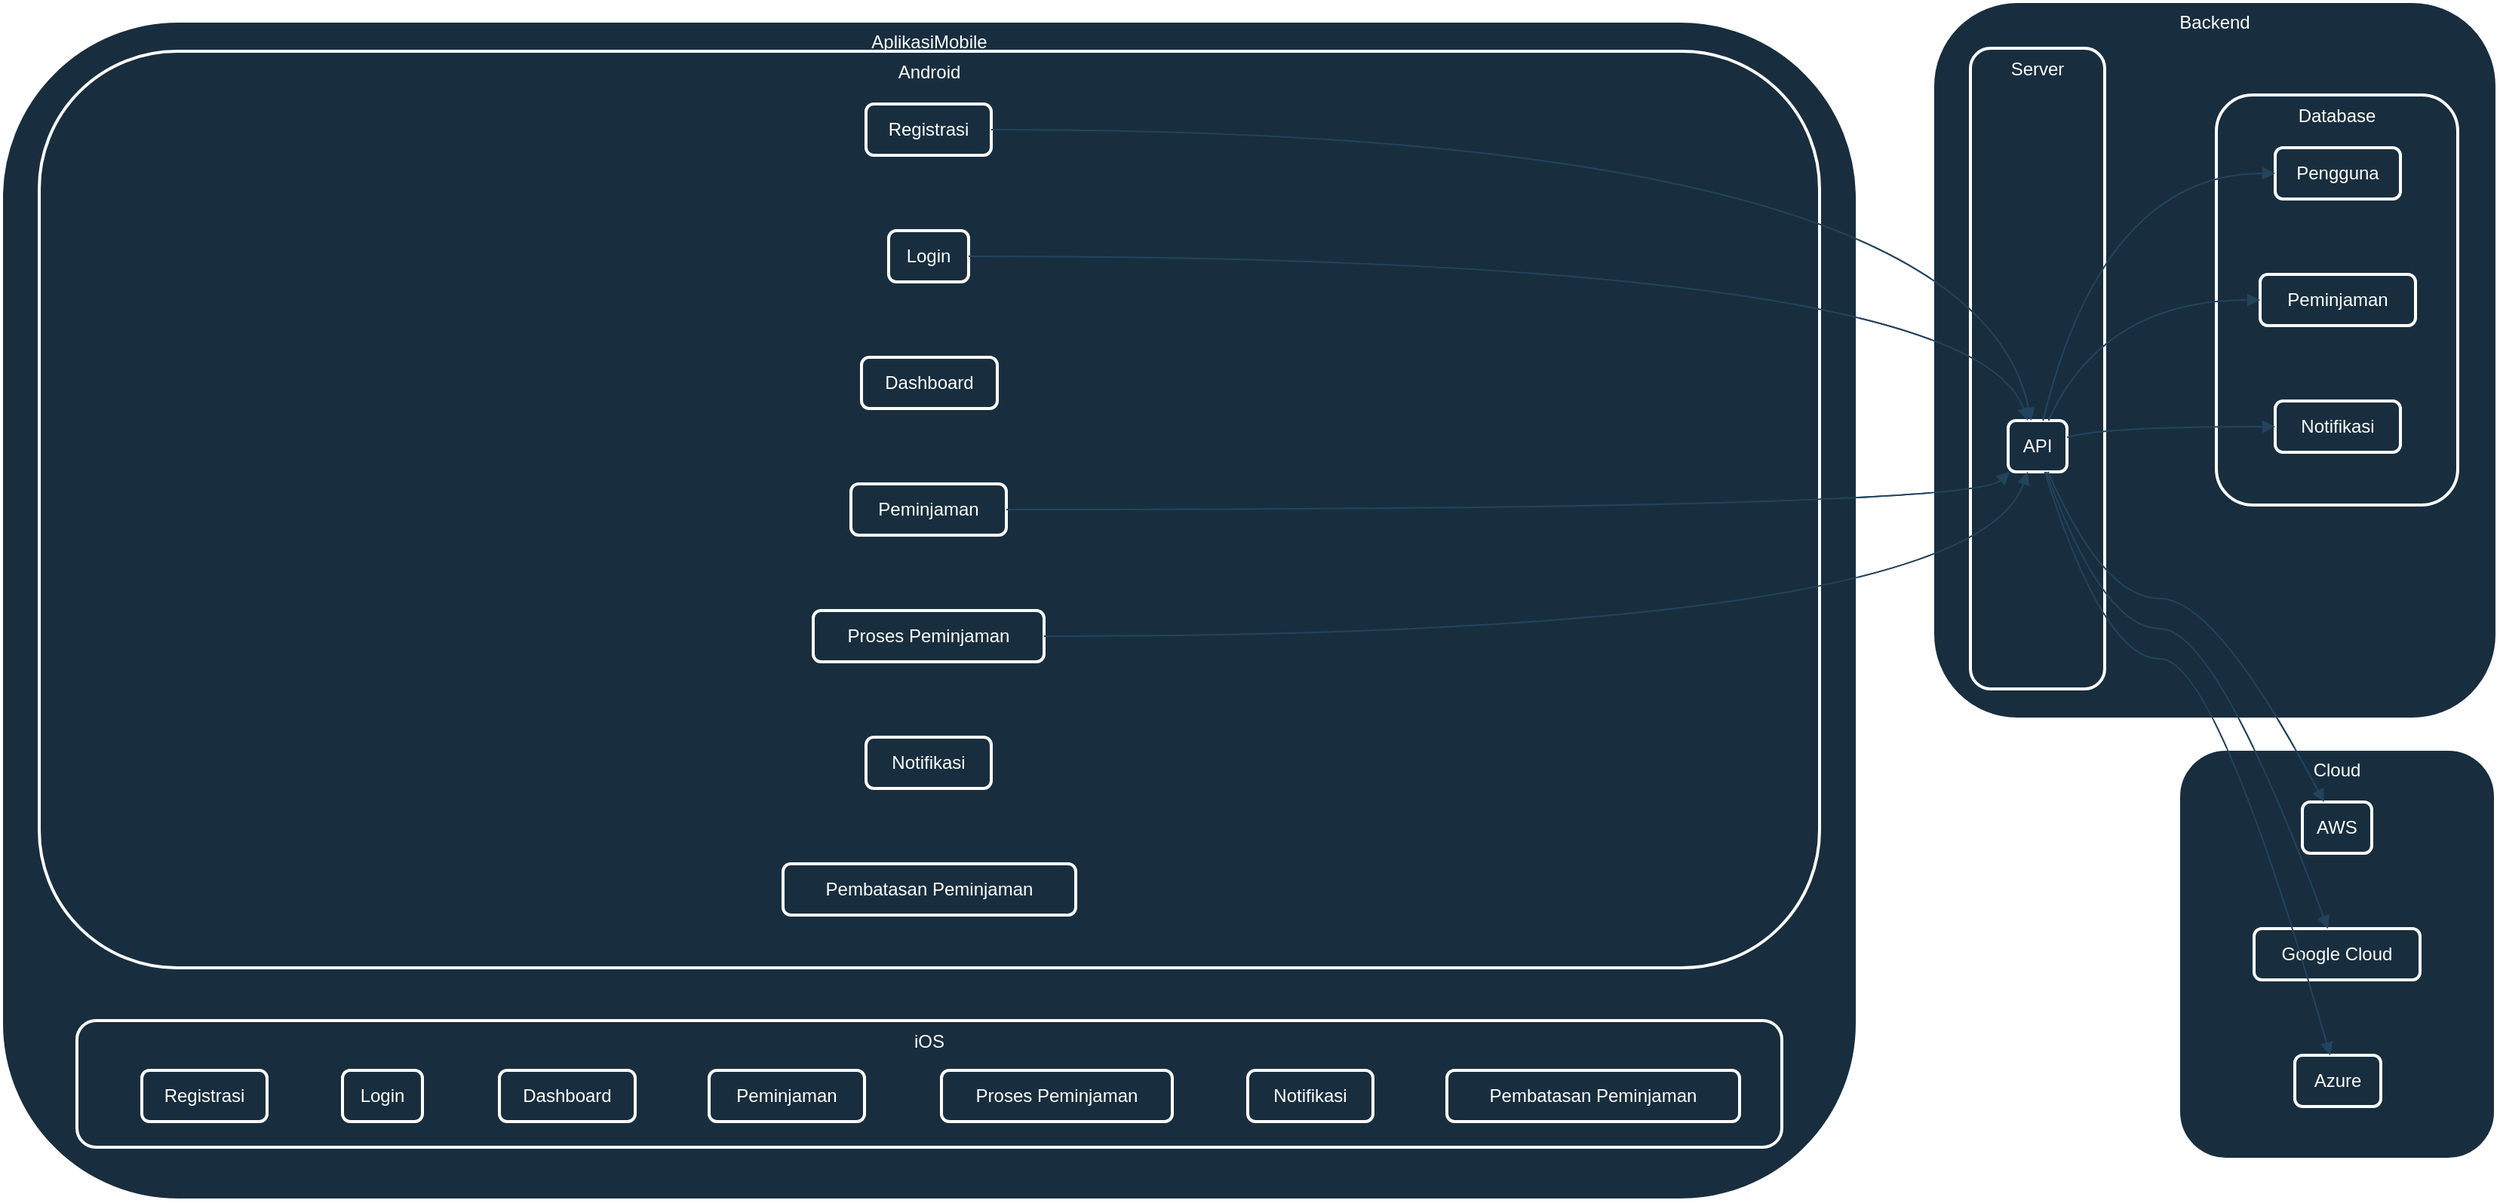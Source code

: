 <mxfile version="21.6.8" type="device" pages="5">
  <diagram name="HLD" id="z9z8M5oTcbAzPbdP8CJE">
    <mxGraphModel dx="2880" dy="1753" grid="1" gridSize="10" guides="1" tooltips="1" connect="1" arrows="1" fold="1" page="1" pageScale="1" pageWidth="827" pageHeight="1169" math="0" shadow="0">
      <root>
        <mxCell id="0" />
        <mxCell id="1" parent="0" />
        <mxCell id="BeF6z_YdAmSiMj7_1XMm-1" value="Cloud" style="whiteSpace=wrap;strokeWidth=2;verticalAlign=top;rounded=1;labelBackgroundColor=none;fillColor=#182E3E;strokeColor=#FFFFFF;fontColor=#FFFFFF;" vertex="1" parent="1">
          <mxGeometry x="1463" y="516" width="210" height="272" as="geometry" />
        </mxCell>
        <mxCell id="BeF6z_YdAmSiMj7_1XMm-2" value="AWS" style="whiteSpace=wrap;strokeWidth=2;rounded=1;labelBackgroundColor=none;fillColor=#182E3E;strokeColor=#FFFFFF;fontColor=#FFFFFF;" vertex="1" parent="1">
          <mxGeometry x="1545" y="551" width="46" height="34" as="geometry" />
        </mxCell>
        <mxCell id="BeF6z_YdAmSiMj7_1XMm-3" value="Google Cloud" style="whiteSpace=wrap;strokeWidth=2;rounded=1;labelBackgroundColor=none;fillColor=#182E3E;strokeColor=#FFFFFF;fontColor=#FFFFFF;" vertex="1" parent="1">
          <mxGeometry x="1513" y="635" width="110" height="34" as="geometry" />
        </mxCell>
        <mxCell id="BeF6z_YdAmSiMj7_1XMm-4" value="Azure" style="whiteSpace=wrap;strokeWidth=2;rounded=1;labelBackgroundColor=none;fillColor=#182E3E;strokeColor=#FFFFFF;fontColor=#FFFFFF;" vertex="1" parent="1">
          <mxGeometry x="1540" y="719" width="57" height="34" as="geometry" />
        </mxCell>
        <mxCell id="BeF6z_YdAmSiMj7_1XMm-5" value="Backend" style="whiteSpace=wrap;strokeWidth=2;verticalAlign=top;rounded=1;labelBackgroundColor=none;fillColor=#182E3E;strokeColor=#FFFFFF;fontColor=#FFFFFF;" vertex="1" parent="1">
          <mxGeometry x="1300" y="20" width="374" height="476" as="geometry" />
        </mxCell>
        <mxCell id="BeF6z_YdAmSiMj7_1XMm-6" value="Server" style="whiteSpace=wrap;strokeWidth=2;verticalAlign=top;rounded=1;labelBackgroundColor=none;fillColor=#182E3E;strokeColor=#FFFFFF;fontColor=#FFFFFF;" vertex="1" parent="1">
          <mxGeometry x="1325" y="51" width="89" height="425" as="geometry" />
        </mxCell>
        <mxCell id="BeF6z_YdAmSiMj7_1XMm-7" value="Database" style="whiteSpace=wrap;strokeWidth=2;verticalAlign=top;rounded=1;labelBackgroundColor=none;fillColor=#182E3E;strokeColor=#FFFFFF;fontColor=#FFFFFF;" vertex="1" parent="1">
          <mxGeometry x="1488" y="82" width="160" height="272" as="geometry" />
        </mxCell>
        <mxCell id="BeF6z_YdAmSiMj7_1XMm-8" value="Pengguna" style="whiteSpace=wrap;strokeWidth=2;rounded=1;labelBackgroundColor=none;fillColor=#182E3E;strokeColor=#FFFFFF;fontColor=#FFFFFF;" vertex="1" parent="1">
          <mxGeometry x="1527" y="117" width="83" height="34" as="geometry" />
        </mxCell>
        <mxCell id="BeF6z_YdAmSiMj7_1XMm-9" value="Peminjaman" style="whiteSpace=wrap;strokeWidth=2;rounded=1;labelBackgroundColor=none;fillColor=#182E3E;strokeColor=#FFFFFF;fontColor=#FFFFFF;" vertex="1" parent="1">
          <mxGeometry x="1517" y="201" width="103" height="34" as="geometry" />
        </mxCell>
        <mxCell id="BeF6z_YdAmSiMj7_1XMm-10" value="Notifikasi" style="whiteSpace=wrap;strokeWidth=2;rounded=1;labelBackgroundColor=none;fillColor=#182E3E;strokeColor=#FFFFFF;fontColor=#FFFFFF;" vertex="1" parent="1">
          <mxGeometry x="1527" y="285" width="83" height="34" as="geometry" />
        </mxCell>
        <mxCell id="BeF6z_YdAmSiMj7_1XMm-11" value="API" style="whiteSpace=wrap;strokeWidth=2;rounded=1;labelBackgroundColor=none;fillColor=#182E3E;strokeColor=#FFFFFF;fontColor=#FFFFFF;" vertex="1" parent="1">
          <mxGeometry x="1350" y="298" width="39" height="34" as="geometry" />
        </mxCell>
        <mxCell id="BeF6z_YdAmSiMj7_1XMm-12" value="AplikasiMobile" style="whiteSpace=wrap;strokeWidth=2;verticalAlign=top;rounded=1;labelBackgroundColor=none;fillColor=#182E3E;strokeColor=#FFFFFF;fontColor=#FFFFFF;" vertex="1" parent="1">
          <mxGeometry x="20" y="33" width="1230" height="782" as="geometry" />
        </mxCell>
        <mxCell id="BeF6z_YdAmSiMj7_1XMm-13" value="Android" style="whiteSpace=wrap;strokeWidth=2;verticalAlign=top;rounded=1;labelBackgroundColor=none;fillColor=#182E3E;strokeColor=#FFFFFF;fontColor=#FFFFFF;" vertex="1" parent="1">
          <mxGeometry x="45" y="53" width="1180" height="608" as="geometry" />
        </mxCell>
        <mxCell id="BeF6z_YdAmSiMj7_1XMm-14" value="iOS" style="whiteSpace=wrap;strokeWidth=2;verticalAlign=top;rounded=1;labelBackgroundColor=none;fillColor=#182E3E;strokeColor=#FFFFFF;fontColor=#FFFFFF;" vertex="1" parent="1">
          <mxGeometry x="70" y="696" width="1130" height="84" as="geometry" />
        </mxCell>
        <mxCell id="BeF6z_YdAmSiMj7_1XMm-15" value="Registrasi" style="whiteSpace=wrap;strokeWidth=2;rounded=1;labelBackgroundColor=none;fillColor=#182E3E;strokeColor=#FFFFFF;fontColor=#FFFFFF;" vertex="1" parent="BeF6z_YdAmSiMj7_1XMm-14">
          <mxGeometry x="43" y="33" width="83" height="34" as="geometry" />
        </mxCell>
        <mxCell id="BeF6z_YdAmSiMj7_1XMm-16" value="Login" style="whiteSpace=wrap;strokeWidth=2;rounded=1;labelBackgroundColor=none;fillColor=#182E3E;strokeColor=#FFFFFF;fontColor=#FFFFFF;" vertex="1" parent="BeF6z_YdAmSiMj7_1XMm-14">
          <mxGeometry x="176" y="33" width="53" height="34" as="geometry" />
        </mxCell>
        <mxCell id="BeF6z_YdAmSiMj7_1XMm-17" value="Dashboard" style="whiteSpace=wrap;strokeWidth=2;rounded=1;labelBackgroundColor=none;fillColor=#182E3E;strokeColor=#FFFFFF;fontColor=#FFFFFF;" vertex="1" parent="BeF6z_YdAmSiMj7_1XMm-14">
          <mxGeometry x="280" y="33" width="90" height="34" as="geometry" />
        </mxCell>
        <mxCell id="BeF6z_YdAmSiMj7_1XMm-18" value="Peminjaman" style="whiteSpace=wrap;strokeWidth=2;rounded=1;labelBackgroundColor=none;fillColor=#182E3E;strokeColor=#FFFFFF;fontColor=#FFFFFF;" vertex="1" parent="BeF6z_YdAmSiMj7_1XMm-14">
          <mxGeometry x="419" y="33" width="103" height="34" as="geometry" />
        </mxCell>
        <mxCell id="BeF6z_YdAmSiMj7_1XMm-19" value="Proses Peminjaman" style="whiteSpace=wrap;strokeWidth=2;rounded=1;labelBackgroundColor=none;fillColor=#182E3E;strokeColor=#FFFFFF;fontColor=#FFFFFF;" vertex="1" parent="BeF6z_YdAmSiMj7_1XMm-14">
          <mxGeometry x="573" y="33" width="153" height="34" as="geometry" />
        </mxCell>
        <mxCell id="BeF6z_YdAmSiMj7_1XMm-20" value="Notifikasi" style="whiteSpace=wrap;strokeWidth=2;rounded=1;labelBackgroundColor=none;fillColor=#182E3E;strokeColor=#FFFFFF;fontColor=#FFFFFF;" vertex="1" parent="BeF6z_YdAmSiMj7_1XMm-14">
          <mxGeometry x="776" y="33" width="83" height="34" as="geometry" />
        </mxCell>
        <mxCell id="BeF6z_YdAmSiMj7_1XMm-21" value="Pembatasan Peminjaman" style="whiteSpace=wrap;strokeWidth=2;rounded=1;labelBackgroundColor=none;fillColor=#182E3E;strokeColor=#FFFFFF;fontColor=#FFFFFF;" vertex="1" parent="BeF6z_YdAmSiMj7_1XMm-14">
          <mxGeometry x="908" y="33" width="194" height="34" as="geometry" />
        </mxCell>
        <mxCell id="BeF6z_YdAmSiMj7_1XMm-22" value="Registrasi" style="whiteSpace=wrap;strokeWidth=2;rounded=1;labelBackgroundColor=none;fillColor=#182E3E;strokeColor=#FFFFFF;fontColor=#FFFFFF;" vertex="1" parent="1">
          <mxGeometry x="593" y="88" width="83" height="34" as="geometry" />
        </mxCell>
        <mxCell id="BeF6z_YdAmSiMj7_1XMm-23" value="Login" style="whiteSpace=wrap;strokeWidth=2;rounded=1;labelBackgroundColor=none;fillColor=#182E3E;strokeColor=#FFFFFF;fontColor=#FFFFFF;" vertex="1" parent="1">
          <mxGeometry x="608" y="172" width="53" height="34" as="geometry" />
        </mxCell>
        <mxCell id="BeF6z_YdAmSiMj7_1XMm-24" value="Dashboard" style="whiteSpace=wrap;strokeWidth=2;rounded=1;labelBackgroundColor=none;fillColor=#182E3E;strokeColor=#FFFFFF;fontColor=#FFFFFF;" vertex="1" parent="1">
          <mxGeometry x="590" y="256" width="90" height="34" as="geometry" />
        </mxCell>
        <mxCell id="BeF6z_YdAmSiMj7_1XMm-25" value="Peminjaman" style="whiteSpace=wrap;strokeWidth=2;rounded=1;labelBackgroundColor=none;fillColor=#182E3E;strokeColor=#FFFFFF;fontColor=#FFFFFF;" vertex="1" parent="1">
          <mxGeometry x="583" y="340" width="103" height="34" as="geometry" />
        </mxCell>
        <mxCell id="BeF6z_YdAmSiMj7_1XMm-26" value="Proses Peminjaman" style="whiteSpace=wrap;strokeWidth=2;rounded=1;labelBackgroundColor=none;fillColor=#182E3E;strokeColor=#FFFFFF;fontColor=#FFFFFF;" vertex="1" parent="1">
          <mxGeometry x="558" y="424" width="153" height="34" as="geometry" />
        </mxCell>
        <mxCell id="BeF6z_YdAmSiMj7_1XMm-27" value="Notifikasi" style="whiteSpace=wrap;strokeWidth=2;rounded=1;labelBackgroundColor=none;fillColor=#182E3E;strokeColor=#FFFFFF;fontColor=#FFFFFF;" vertex="1" parent="1">
          <mxGeometry x="593" y="508" width="83" height="34" as="geometry" />
        </mxCell>
        <mxCell id="BeF6z_YdAmSiMj7_1XMm-28" value="Pembatasan Peminjaman" style="whiteSpace=wrap;strokeWidth=2;rounded=1;labelBackgroundColor=none;fillColor=#182E3E;strokeColor=#FFFFFF;fontColor=#FFFFFF;" vertex="1" parent="1">
          <mxGeometry x="538" y="592" width="194" height="34" as="geometry" />
        </mxCell>
        <mxCell id="BeF6z_YdAmSiMj7_1XMm-29" value="" style="curved=1;startArrow=none;endArrow=block;exitX=1.006;exitY=0.5;entryX=0.393;entryY=0;rounded=1;labelBackgroundColor=none;strokeColor=#23445D;fontColor=default;" edge="1" parent="1" source="BeF6z_YdAmSiMj7_1XMm-22" target="BeF6z_YdAmSiMj7_1XMm-11">
          <mxGeometry relative="1" as="geometry">
            <Array as="points">
              <mxPoint x="1325" y="105" />
            </Array>
          </mxGeometry>
        </mxCell>
        <mxCell id="BeF6z_YdAmSiMj7_1XMm-30" value="" style="curved=1;startArrow=none;endArrow=block;exitX=1.008;exitY=0.5;entryX=0.332;entryY=0;rounded=1;labelBackgroundColor=none;strokeColor=#23445D;fontColor=default;" edge="1" parent="1" source="BeF6z_YdAmSiMj7_1XMm-23" target="BeF6z_YdAmSiMj7_1XMm-11">
          <mxGeometry relative="1" as="geometry">
            <Array as="points">
              <mxPoint x="1325" y="189" />
            </Array>
          </mxGeometry>
        </mxCell>
        <mxCell id="BeF6z_YdAmSiMj7_1XMm-31" value="" style="curved=1;startArrow=none;endArrow=block;exitX=1.005;exitY=0.5;entryX=0.025;entryY=1;rounded=1;labelBackgroundColor=none;strokeColor=#23445D;fontColor=default;" edge="1" parent="1" source="BeF6z_YdAmSiMj7_1XMm-25" target="BeF6z_YdAmSiMj7_1XMm-11">
          <mxGeometry relative="1" as="geometry">
            <Array as="points">
              <mxPoint x="1325" y="357" />
            </Array>
          </mxGeometry>
        </mxCell>
        <mxCell id="BeF6z_YdAmSiMj7_1XMm-32" value="" style="curved=1;startArrow=none;endArrow=block;exitX=1.001;exitY=0.5;entryX=0.332;entryY=1;rounded=1;labelBackgroundColor=none;strokeColor=#23445D;fontColor=default;" edge="1" parent="1" source="BeF6z_YdAmSiMj7_1XMm-26" target="BeF6z_YdAmSiMj7_1XMm-11">
          <mxGeometry relative="1" as="geometry">
            <Array as="points">
              <mxPoint x="1325" y="441" />
            </Array>
          </mxGeometry>
        </mxCell>
        <mxCell id="BeF6z_YdAmSiMj7_1XMm-33" value="" style="curved=1;startArrow=none;endArrow=block;exitX=0.592;exitY=0;entryX=-0.004;entryY=0.5;rounded=1;labelBackgroundColor=none;strokeColor=#23445D;fontColor=default;" edge="1" parent="1" source="BeF6z_YdAmSiMj7_1XMm-11" target="BeF6z_YdAmSiMj7_1XMm-8">
          <mxGeometry relative="1" as="geometry">
            <Array as="points">
              <mxPoint x="1413" y="134" />
            </Array>
          </mxGeometry>
        </mxCell>
        <mxCell id="BeF6z_YdAmSiMj7_1XMm-34" value="" style="curved=1;startArrow=none;endArrow=block;exitX=0.685;exitY=0;entryX=-0.004;entryY=0.5;rounded=1;labelBackgroundColor=none;strokeColor=#23445D;fontColor=default;" edge="1" parent="1" source="BeF6z_YdAmSiMj7_1XMm-11" target="BeF6z_YdAmSiMj7_1XMm-9">
          <mxGeometry relative="1" as="geometry">
            <Array as="points">
              <mxPoint x="1413" y="218" />
            </Array>
          </mxGeometry>
        </mxCell>
        <mxCell id="BeF6z_YdAmSiMj7_1XMm-35" value="" style="curved=1;startArrow=none;endArrow=block;exitX=0.983;exitY=0.333;entryX=-0.001;entryY=0.5;rounded=1;labelBackgroundColor=none;strokeColor=#23445D;fontColor=default;" edge="1" parent="1" source="BeF6z_YdAmSiMj7_1XMm-11" target="BeF6z_YdAmSiMj7_1XMm-10">
          <mxGeometry relative="1" as="geometry">
            <Array as="points">
              <mxPoint x="1413" y="302" />
            </Array>
          </mxGeometry>
        </mxCell>
        <mxCell id="BeF6z_YdAmSiMj7_1XMm-36" value="" style="curved=1;startArrow=none;endArrow=block;exitX=0.677;exitY=1;entryX=0.312;entryY=0;rounded=1;labelBackgroundColor=none;strokeColor=#23445D;fontColor=default;" edge="1" parent="1" source="BeF6z_YdAmSiMj7_1XMm-11" target="BeF6z_YdAmSiMj7_1XMm-2">
          <mxGeometry relative="1" as="geometry">
            <Array as="points">
              <mxPoint x="1413" y="416" />
              <mxPoint x="1488" y="416" />
            </Array>
          </mxGeometry>
        </mxCell>
        <mxCell id="BeF6z_YdAmSiMj7_1XMm-37" value="" style="curved=1;startArrow=none;endArrow=block;exitX=0.645;exitY=1;entryX=0.445;entryY=0;rounded=1;labelBackgroundColor=none;strokeColor=#23445D;fontColor=default;" edge="1" parent="1" source="BeF6z_YdAmSiMj7_1XMm-11" target="BeF6z_YdAmSiMj7_1XMm-3">
          <mxGeometry relative="1" as="geometry">
            <Array as="points">
              <mxPoint x="1413" y="436" />
              <mxPoint x="1488" y="436" />
            </Array>
          </mxGeometry>
        </mxCell>
        <mxCell id="BeF6z_YdAmSiMj7_1XMm-38" value="" style="curved=1;startArrow=none;endArrow=block;exitX=0.623;exitY=1;entryX=0.411;entryY=0;rounded=1;labelBackgroundColor=none;strokeColor=#23445D;fontColor=default;" edge="1" parent="1" source="BeF6z_YdAmSiMj7_1XMm-11" target="BeF6z_YdAmSiMj7_1XMm-4">
          <mxGeometry relative="1" as="geometry">
            <Array as="points">
              <mxPoint x="1413" y="456" />
              <mxPoint x="1488" y="456" />
            </Array>
          </mxGeometry>
        </mxCell>
        <mxCell id="BeF6z_YdAmSiMj7_1XMm-39" value="Cloud" style="whiteSpace=wrap;strokeWidth=2;verticalAlign=top;rounded=1;labelBackgroundColor=none;fillColor=#182E3E;strokeColor=#FFFFFF;fontColor=#FFFFFF;" vertex="1" parent="1">
          <mxGeometry x="1463" y="516" width="210" height="272" as="geometry" />
        </mxCell>
        <mxCell id="BeF6z_YdAmSiMj7_1XMm-40" value="AWS" style="whiteSpace=wrap;strokeWidth=2;rounded=1;labelBackgroundColor=none;fillColor=#182E3E;strokeColor=#FFFFFF;fontColor=#FFFFFF;" vertex="1" parent="1">
          <mxGeometry x="1545" y="551" width="46" height="34" as="geometry" />
        </mxCell>
        <mxCell id="BeF6z_YdAmSiMj7_1XMm-41" value="Google Cloud" style="whiteSpace=wrap;strokeWidth=2;rounded=1;labelBackgroundColor=none;fillColor=#182E3E;strokeColor=#FFFFFF;fontColor=#FFFFFF;" vertex="1" parent="1">
          <mxGeometry x="1513" y="635" width="110" height="34" as="geometry" />
        </mxCell>
        <mxCell id="BeF6z_YdAmSiMj7_1XMm-42" value="Azure" style="whiteSpace=wrap;strokeWidth=2;rounded=1;labelBackgroundColor=none;fillColor=#182E3E;strokeColor=#FFFFFF;fontColor=#FFFFFF;" vertex="1" parent="1">
          <mxGeometry x="1540" y="719" width="57" height="34" as="geometry" />
        </mxCell>
        <mxCell id="BeF6z_YdAmSiMj7_1XMm-43" value="Backend" style="whiteSpace=wrap;strokeWidth=2;verticalAlign=top;rounded=1;labelBackgroundColor=none;fillColor=#182E3E;strokeColor=#FFFFFF;fontColor=#FFFFFF;" vertex="1" parent="1">
          <mxGeometry x="1300" y="20" width="374" height="476" as="geometry" />
        </mxCell>
        <mxCell id="BeF6z_YdAmSiMj7_1XMm-44" value="Server" style="whiteSpace=wrap;strokeWidth=2;verticalAlign=top;rounded=1;labelBackgroundColor=none;fillColor=#182E3E;strokeColor=#FFFFFF;fontColor=#FFFFFF;" vertex="1" parent="1">
          <mxGeometry x="1325" y="51" width="89" height="425" as="geometry" />
        </mxCell>
        <mxCell id="BeF6z_YdAmSiMj7_1XMm-45" value="Database" style="whiteSpace=wrap;strokeWidth=2;verticalAlign=top;rounded=1;labelBackgroundColor=none;fillColor=#182E3E;strokeColor=#FFFFFF;fontColor=#FFFFFF;" vertex="1" parent="1">
          <mxGeometry x="1488" y="82" width="160" height="272" as="geometry" />
        </mxCell>
        <mxCell id="BeF6z_YdAmSiMj7_1XMm-46" value="Pengguna" style="whiteSpace=wrap;strokeWidth=2;rounded=1;labelBackgroundColor=none;fillColor=#182E3E;strokeColor=#FFFFFF;fontColor=#FFFFFF;" vertex="1" parent="1">
          <mxGeometry x="1527" y="117" width="83" height="34" as="geometry" />
        </mxCell>
        <mxCell id="BeF6z_YdAmSiMj7_1XMm-47" value="Peminjaman" style="whiteSpace=wrap;strokeWidth=2;rounded=1;labelBackgroundColor=none;fillColor=#182E3E;strokeColor=#FFFFFF;fontColor=#FFFFFF;" vertex="1" parent="1">
          <mxGeometry x="1517" y="201" width="103" height="34" as="geometry" />
        </mxCell>
        <mxCell id="BeF6z_YdAmSiMj7_1XMm-48" value="Notifikasi" style="whiteSpace=wrap;strokeWidth=2;rounded=1;labelBackgroundColor=none;fillColor=#182E3E;strokeColor=#FFFFFF;fontColor=#FFFFFF;" vertex="1" parent="1">
          <mxGeometry x="1527" y="285" width="83" height="34" as="geometry" />
        </mxCell>
        <mxCell id="BeF6z_YdAmSiMj7_1XMm-49" value="API" style="whiteSpace=wrap;strokeWidth=2;rounded=1;labelBackgroundColor=none;fillColor=#182E3E;strokeColor=#FFFFFF;fontColor=#FFFFFF;" vertex="1" parent="1">
          <mxGeometry x="1350" y="298" width="39" height="34" as="geometry" />
        </mxCell>
        <mxCell id="BeF6z_YdAmSiMj7_1XMm-50" value="AplikasiMobile" style="whiteSpace=wrap;strokeWidth=2;verticalAlign=top;rounded=1;labelBackgroundColor=none;fillColor=#182E3E;strokeColor=#FFFFFF;fontColor=#FFFFFF;" vertex="1" parent="1">
          <mxGeometry x="20" y="33" width="1230" height="782" as="geometry" />
        </mxCell>
        <mxCell id="BeF6z_YdAmSiMj7_1XMm-51" value="Android" style="whiteSpace=wrap;strokeWidth=2;verticalAlign=top;rounded=1;labelBackgroundColor=none;fillColor=#182E3E;strokeColor=#FFFFFF;fontColor=#FFFFFF;" vertex="1" parent="1">
          <mxGeometry x="45" y="53" width="1180" height="608" as="geometry" />
        </mxCell>
        <mxCell id="BeF6z_YdAmSiMj7_1XMm-52" value="iOS" style="whiteSpace=wrap;strokeWidth=2;verticalAlign=top;rounded=1;labelBackgroundColor=none;fillColor=#182E3E;strokeColor=#FFFFFF;fontColor=#FFFFFF;" vertex="1" parent="1">
          <mxGeometry x="70" y="696" width="1130" height="84" as="geometry" />
        </mxCell>
        <mxCell id="BeF6z_YdAmSiMj7_1XMm-53" value="Registrasi" style="whiteSpace=wrap;strokeWidth=2;rounded=1;labelBackgroundColor=none;fillColor=#182E3E;strokeColor=#FFFFFF;fontColor=#FFFFFF;" vertex="1" parent="BeF6z_YdAmSiMj7_1XMm-52">
          <mxGeometry x="43" y="33" width="83" height="34" as="geometry" />
        </mxCell>
        <mxCell id="BeF6z_YdAmSiMj7_1XMm-54" value="Login" style="whiteSpace=wrap;strokeWidth=2;rounded=1;labelBackgroundColor=none;fillColor=#182E3E;strokeColor=#FFFFFF;fontColor=#FFFFFF;" vertex="1" parent="BeF6z_YdAmSiMj7_1XMm-52">
          <mxGeometry x="176" y="33" width="53" height="34" as="geometry" />
        </mxCell>
        <mxCell id="BeF6z_YdAmSiMj7_1XMm-55" value="Dashboard" style="whiteSpace=wrap;strokeWidth=2;rounded=1;labelBackgroundColor=none;fillColor=#182E3E;strokeColor=#FFFFFF;fontColor=#FFFFFF;" vertex="1" parent="BeF6z_YdAmSiMj7_1XMm-52">
          <mxGeometry x="280" y="33" width="90" height="34" as="geometry" />
        </mxCell>
        <mxCell id="BeF6z_YdAmSiMj7_1XMm-56" value="Peminjaman" style="whiteSpace=wrap;strokeWidth=2;rounded=1;labelBackgroundColor=none;fillColor=#182E3E;strokeColor=#FFFFFF;fontColor=#FFFFFF;" vertex="1" parent="BeF6z_YdAmSiMj7_1XMm-52">
          <mxGeometry x="419" y="33" width="103" height="34" as="geometry" />
        </mxCell>
        <mxCell id="BeF6z_YdAmSiMj7_1XMm-57" value="Proses Peminjaman" style="whiteSpace=wrap;strokeWidth=2;rounded=1;labelBackgroundColor=none;fillColor=#182E3E;strokeColor=#FFFFFF;fontColor=#FFFFFF;" vertex="1" parent="BeF6z_YdAmSiMj7_1XMm-52">
          <mxGeometry x="573" y="33" width="153" height="34" as="geometry" />
        </mxCell>
        <mxCell id="BeF6z_YdAmSiMj7_1XMm-58" value="Notifikasi" style="whiteSpace=wrap;strokeWidth=2;rounded=1;labelBackgroundColor=none;fillColor=#182E3E;strokeColor=#FFFFFF;fontColor=#FFFFFF;" vertex="1" parent="BeF6z_YdAmSiMj7_1XMm-52">
          <mxGeometry x="776" y="33" width="83" height="34" as="geometry" />
        </mxCell>
        <mxCell id="BeF6z_YdAmSiMj7_1XMm-59" value="Pembatasan Peminjaman" style="whiteSpace=wrap;strokeWidth=2;rounded=1;labelBackgroundColor=none;fillColor=#182E3E;strokeColor=#FFFFFF;fontColor=#FFFFFF;" vertex="1" parent="BeF6z_YdAmSiMj7_1XMm-52">
          <mxGeometry x="908" y="33" width="194" height="34" as="geometry" />
        </mxCell>
        <mxCell id="BeF6z_YdAmSiMj7_1XMm-60" value="Registrasi" style="whiteSpace=wrap;strokeWidth=2;rounded=1;labelBackgroundColor=none;fillColor=#182E3E;strokeColor=#FFFFFF;fontColor=#FFFFFF;" vertex="1" parent="1">
          <mxGeometry x="593" y="88" width="83" height="34" as="geometry" />
        </mxCell>
        <mxCell id="BeF6z_YdAmSiMj7_1XMm-61" value="Login" style="whiteSpace=wrap;strokeWidth=2;rounded=1;labelBackgroundColor=none;fillColor=#182E3E;strokeColor=#FFFFFF;fontColor=#FFFFFF;" vertex="1" parent="1">
          <mxGeometry x="608" y="172" width="53" height="34" as="geometry" />
        </mxCell>
        <mxCell id="BeF6z_YdAmSiMj7_1XMm-62" value="Dashboard" style="whiteSpace=wrap;strokeWidth=2;rounded=1;labelBackgroundColor=none;fillColor=#182E3E;strokeColor=#FFFFFF;fontColor=#FFFFFF;" vertex="1" parent="1">
          <mxGeometry x="590" y="256" width="90" height="34" as="geometry" />
        </mxCell>
        <mxCell id="BeF6z_YdAmSiMj7_1XMm-63" value="Peminjaman" style="whiteSpace=wrap;strokeWidth=2;rounded=1;labelBackgroundColor=none;fillColor=#182E3E;strokeColor=#FFFFFF;fontColor=#FFFFFF;" vertex="1" parent="1">
          <mxGeometry x="583" y="340" width="103" height="34" as="geometry" />
        </mxCell>
        <mxCell id="BeF6z_YdAmSiMj7_1XMm-64" value="Proses Peminjaman" style="whiteSpace=wrap;strokeWidth=2;rounded=1;labelBackgroundColor=none;fillColor=#182E3E;strokeColor=#FFFFFF;fontColor=#FFFFFF;" vertex="1" parent="1">
          <mxGeometry x="558" y="424" width="153" height="34" as="geometry" />
        </mxCell>
        <mxCell id="BeF6z_YdAmSiMj7_1XMm-65" value="Notifikasi" style="whiteSpace=wrap;strokeWidth=2;rounded=1;labelBackgroundColor=none;fillColor=#182E3E;strokeColor=#FFFFFF;fontColor=#FFFFFF;" vertex="1" parent="1">
          <mxGeometry x="593" y="508" width="83" height="34" as="geometry" />
        </mxCell>
        <mxCell id="BeF6z_YdAmSiMj7_1XMm-66" value="Pembatasan Peminjaman" style="whiteSpace=wrap;strokeWidth=2;rounded=1;labelBackgroundColor=none;fillColor=#182E3E;strokeColor=#FFFFFF;fontColor=#FFFFFF;" vertex="1" parent="1">
          <mxGeometry x="538" y="592" width="194" height="34" as="geometry" />
        </mxCell>
        <mxCell id="BeF6z_YdAmSiMj7_1XMm-67" value="" style="curved=1;startArrow=none;endArrow=block;exitX=1.006;exitY=0.5;entryX=0.393;entryY=0;rounded=1;labelBackgroundColor=none;strokeColor=#23445D;fontColor=default;" edge="1" parent="1" source="BeF6z_YdAmSiMj7_1XMm-60" target="BeF6z_YdAmSiMj7_1XMm-49">
          <mxGeometry relative="1" as="geometry">
            <Array as="points">
              <mxPoint x="1325" y="105" />
            </Array>
          </mxGeometry>
        </mxCell>
        <mxCell id="BeF6z_YdAmSiMj7_1XMm-68" value="" style="curved=1;startArrow=none;endArrow=block;exitX=1.008;exitY=0.5;entryX=0.332;entryY=0;rounded=1;labelBackgroundColor=none;strokeColor=#23445D;fontColor=default;" edge="1" parent="1" source="BeF6z_YdAmSiMj7_1XMm-61" target="BeF6z_YdAmSiMj7_1XMm-49">
          <mxGeometry relative="1" as="geometry">
            <Array as="points">
              <mxPoint x="1325" y="189" />
            </Array>
          </mxGeometry>
        </mxCell>
        <mxCell id="BeF6z_YdAmSiMj7_1XMm-69" value="" style="curved=1;startArrow=none;endArrow=block;exitX=1.005;exitY=0.5;entryX=0.025;entryY=1;rounded=1;labelBackgroundColor=none;strokeColor=#23445D;fontColor=default;" edge="1" parent="1" source="BeF6z_YdAmSiMj7_1XMm-63" target="BeF6z_YdAmSiMj7_1XMm-49">
          <mxGeometry relative="1" as="geometry">
            <Array as="points">
              <mxPoint x="1325" y="357" />
            </Array>
          </mxGeometry>
        </mxCell>
        <mxCell id="BeF6z_YdAmSiMj7_1XMm-70" value="" style="curved=1;startArrow=none;endArrow=block;exitX=1.001;exitY=0.5;entryX=0.332;entryY=1;rounded=1;labelBackgroundColor=none;strokeColor=#23445D;fontColor=default;" edge="1" parent="1" source="BeF6z_YdAmSiMj7_1XMm-64" target="BeF6z_YdAmSiMj7_1XMm-49">
          <mxGeometry relative="1" as="geometry">
            <Array as="points">
              <mxPoint x="1325" y="441" />
            </Array>
          </mxGeometry>
        </mxCell>
        <mxCell id="BeF6z_YdAmSiMj7_1XMm-71" value="" style="curved=1;startArrow=none;endArrow=block;exitX=0.592;exitY=0;entryX=-0.004;entryY=0.5;rounded=1;labelBackgroundColor=none;strokeColor=#23445D;fontColor=default;" edge="1" parent="1" source="BeF6z_YdAmSiMj7_1XMm-49" target="BeF6z_YdAmSiMj7_1XMm-46">
          <mxGeometry relative="1" as="geometry">
            <Array as="points">
              <mxPoint x="1413" y="134" />
            </Array>
          </mxGeometry>
        </mxCell>
        <mxCell id="BeF6z_YdAmSiMj7_1XMm-72" value="" style="curved=1;startArrow=none;endArrow=block;exitX=0.685;exitY=0;entryX=-0.004;entryY=0.5;rounded=1;labelBackgroundColor=none;strokeColor=#23445D;fontColor=default;" edge="1" parent="1" source="BeF6z_YdAmSiMj7_1XMm-49" target="BeF6z_YdAmSiMj7_1XMm-47">
          <mxGeometry relative="1" as="geometry">
            <Array as="points">
              <mxPoint x="1413" y="218" />
            </Array>
          </mxGeometry>
        </mxCell>
        <mxCell id="BeF6z_YdAmSiMj7_1XMm-73" value="" style="curved=1;startArrow=none;endArrow=block;exitX=0.983;exitY=0.333;entryX=-0.001;entryY=0.5;rounded=1;labelBackgroundColor=none;strokeColor=#23445D;fontColor=default;" edge="1" parent="1" source="BeF6z_YdAmSiMj7_1XMm-49" target="BeF6z_YdAmSiMj7_1XMm-48">
          <mxGeometry relative="1" as="geometry">
            <Array as="points">
              <mxPoint x="1413" y="302" />
            </Array>
          </mxGeometry>
        </mxCell>
        <mxCell id="BeF6z_YdAmSiMj7_1XMm-74" value="" style="curved=1;startArrow=none;endArrow=block;exitX=0.677;exitY=1;entryX=0.312;entryY=0;rounded=1;labelBackgroundColor=none;strokeColor=#23445D;fontColor=default;" edge="1" parent="1" source="BeF6z_YdAmSiMj7_1XMm-49" target="BeF6z_YdAmSiMj7_1XMm-40">
          <mxGeometry relative="1" as="geometry">
            <Array as="points">
              <mxPoint x="1413" y="416" />
              <mxPoint x="1488" y="416" />
            </Array>
          </mxGeometry>
        </mxCell>
        <mxCell id="BeF6z_YdAmSiMj7_1XMm-75" value="" style="curved=1;startArrow=none;endArrow=block;exitX=0.645;exitY=1;entryX=0.445;entryY=0;rounded=1;labelBackgroundColor=none;strokeColor=#23445D;fontColor=default;" edge="1" parent="1" source="BeF6z_YdAmSiMj7_1XMm-49" target="BeF6z_YdAmSiMj7_1XMm-41">
          <mxGeometry relative="1" as="geometry">
            <Array as="points">
              <mxPoint x="1413" y="436" />
              <mxPoint x="1488" y="436" />
            </Array>
          </mxGeometry>
        </mxCell>
        <mxCell id="BeF6z_YdAmSiMj7_1XMm-76" value="" style="curved=1;startArrow=none;endArrow=block;exitX=0.623;exitY=1;entryX=0.411;entryY=0;rounded=1;labelBackgroundColor=none;strokeColor=#23445D;fontColor=default;" edge="1" parent="1" source="BeF6z_YdAmSiMj7_1XMm-49" target="BeF6z_YdAmSiMj7_1XMm-42">
          <mxGeometry relative="1" as="geometry">
            <Array as="points">
              <mxPoint x="1413" y="456" />
              <mxPoint x="1488" y="456" />
            </Array>
          </mxGeometry>
        </mxCell>
      </root>
    </mxGraphModel>
  </diagram>
  <diagram id="Tavp605PKejhR7SZcmtm" name="ERD">
    <mxGraphModel dx="864" dy="526" grid="1" gridSize="10" guides="1" tooltips="1" connect="1" arrows="1" fold="1" page="1" pageScale="1" pageWidth="827" pageHeight="1169" math="0" shadow="0">
      <root>
        <mxCell id="0" />
        <mxCell id="1" parent="0" />
        <mxCell id="ycVSeu6Txh8QbM0nG_iP-666" value="User" style="shape=table;startSize=25;container=1;collapsible=0;childLayout=tableLayout;fixedRows=1;rowLines=1;fontStyle=1;align=center;resizeLast=1;" vertex="1" parent="1">
          <mxGeometry x="100" y="20" width="154" height="135" as="geometry" />
        </mxCell>
        <mxCell id="ycVSeu6Txh8QbM0nG_iP-667" style="shape=tableRow;horizontal=0;startSize=0;swimlaneHead=0;swimlaneBody=0;fillColor=none;collapsible=0;dropTarget=0;points=[[0,0.5],[1,0.5]];portConstraint=eastwest;top=0;left=0;right=0;bottom=0;" vertex="1" parent="ycVSeu6Txh8QbM0nG_iP-666">
          <mxGeometry y="25" width="154" height="22" as="geometry" />
        </mxCell>
        <mxCell id="ycVSeu6Txh8QbM0nG_iP-668" value="string" style="shape=partialRectangle;connectable=0;fillColor=none;top=0;left=0;bottom=0;right=0;align=left;spacingLeft=2;overflow=hidden;fontSize=11;" vertex="1" parent="ycVSeu6Txh8QbM0nG_iP-667">
          <mxGeometry width="36" height="22" as="geometry">
            <mxRectangle width="36" height="22" as="alternateBounds" />
          </mxGeometry>
        </mxCell>
        <mxCell id="ycVSeu6Txh8QbM0nG_iP-669" value="Id" style="shape=partialRectangle;connectable=0;fillColor=none;top=0;left=0;bottom=0;right=0;align=left;spacingLeft=2;overflow=hidden;fontSize=11;" vertex="1" parent="ycVSeu6Txh8QbM0nG_iP-667">
          <mxGeometry x="36" width="118" height="22" as="geometry">
            <mxRectangle width="118" height="22" as="alternateBounds" />
          </mxGeometry>
        </mxCell>
        <mxCell id="ycVSeu6Txh8QbM0nG_iP-670" style="shape=tableRow;horizontal=0;startSize=0;swimlaneHead=0;swimlaneBody=0;fillColor=none;collapsible=0;dropTarget=0;points=[[0,0.5],[1,0.5]];portConstraint=eastwest;top=0;left=0;right=0;bottom=0;" vertex="1" parent="ycVSeu6Txh8QbM0nG_iP-666">
          <mxGeometry y="47" width="154" height="22" as="geometry" />
        </mxCell>
        <mxCell id="ycVSeu6Txh8QbM0nG_iP-671" value="string" style="shape=partialRectangle;connectable=0;fillColor=none;top=0;left=0;bottom=0;right=0;align=left;spacingLeft=2;overflow=hidden;fontSize=11;" vertex="1" parent="ycVSeu6Txh8QbM0nG_iP-670">
          <mxGeometry width="36" height="22" as="geometry">
            <mxRectangle width="36" height="22" as="alternateBounds" />
          </mxGeometry>
        </mxCell>
        <mxCell id="ycVSeu6Txh8QbM0nG_iP-672" value="Name" style="shape=partialRectangle;connectable=0;fillColor=none;top=0;left=0;bottom=0;right=0;align=left;spacingLeft=2;overflow=hidden;fontSize=11;" vertex="1" parent="ycVSeu6Txh8QbM0nG_iP-670">
          <mxGeometry x="36" width="118" height="22" as="geometry">
            <mxRectangle width="118" height="22" as="alternateBounds" />
          </mxGeometry>
        </mxCell>
        <mxCell id="ycVSeu6Txh8QbM0nG_iP-673" style="shape=tableRow;horizontal=0;startSize=0;swimlaneHead=0;swimlaneBody=0;fillColor=none;collapsible=0;dropTarget=0;points=[[0,0.5],[1,0.5]];portConstraint=eastwest;top=0;left=0;right=0;bottom=0;" vertex="1" parent="ycVSeu6Txh8QbM0nG_iP-666">
          <mxGeometry y="69" width="154" height="22" as="geometry" />
        </mxCell>
        <mxCell id="ycVSeu6Txh8QbM0nG_iP-674" value="string" style="shape=partialRectangle;connectable=0;fillColor=none;top=0;left=0;bottom=0;right=0;align=left;spacingLeft=2;overflow=hidden;fontSize=11;" vertex="1" parent="ycVSeu6Txh8QbM0nG_iP-673">
          <mxGeometry width="36" height="22" as="geometry">
            <mxRectangle width="36" height="22" as="alternateBounds" />
          </mxGeometry>
        </mxCell>
        <mxCell id="ycVSeu6Txh8QbM0nG_iP-675" value="Email" style="shape=partialRectangle;connectable=0;fillColor=none;top=0;left=0;bottom=0;right=0;align=left;spacingLeft=2;overflow=hidden;fontSize=11;" vertex="1" parent="ycVSeu6Txh8QbM0nG_iP-673">
          <mxGeometry x="36" width="118" height="22" as="geometry">
            <mxRectangle width="118" height="22" as="alternateBounds" />
          </mxGeometry>
        </mxCell>
        <mxCell id="ycVSeu6Txh8QbM0nG_iP-676" style="shape=tableRow;horizontal=0;startSize=0;swimlaneHead=0;swimlaneBody=0;fillColor=none;collapsible=0;dropTarget=0;points=[[0,0.5],[1,0.5]];portConstraint=eastwest;top=0;left=0;right=0;bottom=0;" vertex="1" parent="ycVSeu6Txh8QbM0nG_iP-666">
          <mxGeometry y="91" width="154" height="22" as="geometry" />
        </mxCell>
        <mxCell id="ycVSeu6Txh8QbM0nG_iP-677" value="int" style="shape=partialRectangle;connectable=0;fillColor=none;top=0;left=0;bottom=0;right=0;align=left;spacingLeft=2;overflow=hidden;fontSize=11;" vertex="1" parent="ycVSeu6Txh8QbM0nG_iP-676">
          <mxGeometry width="36" height="22" as="geometry">
            <mxRectangle width="36" height="22" as="alternateBounds" />
          </mxGeometry>
        </mxCell>
        <mxCell id="ycVSeu6Txh8QbM0nG_iP-678" value="Phone_Number" style="shape=partialRectangle;connectable=0;fillColor=none;top=0;left=0;bottom=0;right=0;align=left;spacingLeft=2;overflow=hidden;fontSize=11;" vertex="1" parent="ycVSeu6Txh8QbM0nG_iP-676">
          <mxGeometry x="36" width="118" height="22" as="geometry">
            <mxRectangle width="118" height="22" as="alternateBounds" />
          </mxGeometry>
        </mxCell>
        <mxCell id="ycVSeu6Txh8QbM0nG_iP-679" style="shape=tableRow;horizontal=0;startSize=0;swimlaneHead=0;swimlaneBody=0;fillColor=none;collapsible=0;dropTarget=0;points=[[0,0.5],[1,0.5]];portConstraint=eastwest;top=0;left=0;right=0;bottom=0;" vertex="1" parent="ycVSeu6Txh8QbM0nG_iP-666">
          <mxGeometry y="113" width="154" height="22" as="geometry" />
        </mxCell>
        <mxCell id="ycVSeu6Txh8QbM0nG_iP-680" value="blob" style="shape=partialRectangle;connectable=0;fillColor=none;top=0;left=0;bottom=0;right=0;align=left;spacingLeft=2;overflow=hidden;fontSize=11;" vertex="1" parent="ycVSeu6Txh8QbM0nG_iP-679">
          <mxGeometry width="36" height="22" as="geometry">
            <mxRectangle width="36" height="22" as="alternateBounds" />
          </mxGeometry>
        </mxCell>
        <mxCell id="ycVSeu6Txh8QbM0nG_iP-681" value="KTP_Photo" style="shape=partialRectangle;connectable=0;fillColor=none;top=0;left=0;bottom=0;right=0;align=left;spacingLeft=2;overflow=hidden;fontSize=11;" vertex="1" parent="ycVSeu6Txh8QbM0nG_iP-679">
          <mxGeometry x="36" width="118" height="22" as="geometry">
            <mxRectangle width="118" height="22" as="alternateBounds" />
          </mxGeometry>
        </mxCell>
        <mxCell id="ycVSeu6Txh8QbM0nG_iP-682" value="Loan" style="shape=table;startSize=25;container=1;collapsible=0;childLayout=tableLayout;fixedRows=1;rowLines=1;fontStyle=1;align=center;resizeLast=1;" vertex="1" parent="1">
          <mxGeometry x="20" y="254" width="106" height="113" as="geometry" />
        </mxCell>
        <mxCell id="ycVSeu6Txh8QbM0nG_iP-683" style="shape=tableRow;horizontal=0;startSize=0;swimlaneHead=0;swimlaneBody=0;fillColor=none;collapsible=0;dropTarget=0;points=[[0,0.5],[1,0.5]];portConstraint=eastwest;top=0;left=0;right=0;bottom=0;" vertex="1" parent="ycVSeu6Txh8QbM0nG_iP-682">
          <mxGeometry y="25" width="106" height="22" as="geometry" />
        </mxCell>
        <mxCell id="ycVSeu6Txh8QbM0nG_iP-684" value="string" style="shape=partialRectangle;connectable=0;fillColor=none;top=0;left=0;bottom=0;right=0;align=left;spacingLeft=2;overflow=hidden;fontSize=11;" vertex="1" parent="ycVSeu6Txh8QbM0nG_iP-683">
          <mxGeometry width="36" height="22" as="geometry">
            <mxRectangle width="36" height="22" as="alternateBounds" />
          </mxGeometry>
        </mxCell>
        <mxCell id="ycVSeu6Txh8QbM0nG_iP-685" value="Id" style="shape=partialRectangle;connectable=0;fillColor=none;top=0;left=0;bottom=0;right=0;align=left;spacingLeft=2;overflow=hidden;fontSize=11;" vertex="1" parent="ycVSeu6Txh8QbM0nG_iP-683">
          <mxGeometry x="36" width="70" height="22" as="geometry">
            <mxRectangle width="70" height="22" as="alternateBounds" />
          </mxGeometry>
        </mxCell>
        <mxCell id="ycVSeu6Txh8QbM0nG_iP-686" style="shape=tableRow;horizontal=0;startSize=0;swimlaneHead=0;swimlaneBody=0;fillColor=none;collapsible=0;dropTarget=0;points=[[0,0.5],[1,0.5]];portConstraint=eastwest;top=0;left=0;right=0;bottom=0;" vertex="1" parent="ycVSeu6Txh8QbM0nG_iP-682">
          <mxGeometry y="47" width="106" height="22" as="geometry" />
        </mxCell>
        <mxCell id="ycVSeu6Txh8QbM0nG_iP-687" value="int" style="shape=partialRectangle;connectable=0;fillColor=none;top=0;left=0;bottom=0;right=0;align=left;spacingLeft=2;overflow=hidden;fontSize=11;" vertex="1" parent="ycVSeu6Txh8QbM0nG_iP-686">
          <mxGeometry width="36" height="22" as="geometry">
            <mxRectangle width="36" height="22" as="alternateBounds" />
          </mxGeometry>
        </mxCell>
        <mxCell id="ycVSeu6Txh8QbM0nG_iP-688" value="Amount" style="shape=partialRectangle;connectable=0;fillColor=none;top=0;left=0;bottom=0;right=0;align=left;spacingLeft=2;overflow=hidden;fontSize=11;" vertex="1" parent="ycVSeu6Txh8QbM0nG_iP-686">
          <mxGeometry x="36" width="70" height="22" as="geometry">
            <mxRectangle width="70" height="22" as="alternateBounds" />
          </mxGeometry>
        </mxCell>
        <mxCell id="ycVSeu6Txh8QbM0nG_iP-689" style="shape=tableRow;horizontal=0;startSize=0;swimlaneHead=0;swimlaneBody=0;fillColor=none;collapsible=0;dropTarget=0;points=[[0,0.5],[1,0.5]];portConstraint=eastwest;top=0;left=0;right=0;bottom=0;" vertex="1" parent="ycVSeu6Txh8QbM0nG_iP-682">
          <mxGeometry y="69" width="106" height="22" as="geometry" />
        </mxCell>
        <mxCell id="ycVSeu6Txh8QbM0nG_iP-690" value="int" style="shape=partialRectangle;connectable=0;fillColor=none;top=0;left=0;bottom=0;right=0;align=left;spacingLeft=2;overflow=hidden;fontSize=11;" vertex="1" parent="ycVSeu6Txh8QbM0nG_iP-689">
          <mxGeometry width="36" height="22" as="geometry">
            <mxRectangle width="36" height="22" as="alternateBounds" />
          </mxGeometry>
        </mxCell>
        <mxCell id="ycVSeu6Txh8QbM0nG_iP-691" value="Tenor" style="shape=partialRectangle;connectable=0;fillColor=none;top=0;left=0;bottom=0;right=0;align=left;spacingLeft=2;overflow=hidden;fontSize=11;" vertex="1" parent="ycVSeu6Txh8QbM0nG_iP-689">
          <mxGeometry x="36" width="70" height="22" as="geometry">
            <mxRectangle width="70" height="22" as="alternateBounds" />
          </mxGeometry>
        </mxCell>
        <mxCell id="ycVSeu6Txh8QbM0nG_iP-692" style="shape=tableRow;horizontal=0;startSize=0;swimlaneHead=0;swimlaneBody=0;fillColor=none;collapsible=0;dropTarget=0;points=[[0,0.5],[1,0.5]];portConstraint=eastwest;top=0;left=0;right=0;bottom=0;" vertex="1" parent="ycVSeu6Txh8QbM0nG_iP-682">
          <mxGeometry y="91" width="106" height="22" as="geometry" />
        </mxCell>
        <mxCell id="ycVSeu6Txh8QbM0nG_iP-693" value="string" style="shape=partialRectangle;connectable=0;fillColor=none;top=0;left=0;bottom=0;right=0;align=left;spacingLeft=2;overflow=hidden;fontSize=11;" vertex="1" parent="ycVSeu6Txh8QbM0nG_iP-692">
          <mxGeometry width="36" height="22" as="geometry">
            <mxRectangle width="36" height="22" as="alternateBounds" />
          </mxGeometry>
        </mxCell>
        <mxCell id="ycVSeu6Txh8QbM0nG_iP-694" value="Status" style="shape=partialRectangle;connectable=0;fillColor=none;top=0;left=0;bottom=0;right=0;align=left;spacingLeft=2;overflow=hidden;fontSize=11;" vertex="1" parent="ycVSeu6Txh8QbM0nG_iP-692">
          <mxGeometry x="36" width="70" height="22" as="geometry">
            <mxRectangle width="70" height="22" as="alternateBounds" />
          </mxGeometry>
        </mxCell>
        <mxCell id="ycVSeu6Txh8QbM0nG_iP-695" value="Notification" style="shape=table;startSize=25;container=1;collapsible=0;childLayout=tableLayout;fixedRows=1;rowLines=1;fontStyle=1;align=center;resizeLast=1;" vertex="1" parent="1">
          <mxGeometry x="226" y="254" width="107" height="113" as="geometry" />
        </mxCell>
        <mxCell id="ycVSeu6Txh8QbM0nG_iP-696" style="shape=tableRow;horizontal=0;startSize=0;swimlaneHead=0;swimlaneBody=0;fillColor=none;collapsible=0;dropTarget=0;points=[[0,0.5],[1,0.5]];portConstraint=eastwest;top=0;left=0;right=0;bottom=0;" vertex="1" parent="ycVSeu6Txh8QbM0nG_iP-695">
          <mxGeometry y="25" width="107" height="22" as="geometry" />
        </mxCell>
        <mxCell id="ycVSeu6Txh8QbM0nG_iP-697" value="string" style="shape=partialRectangle;connectable=0;fillColor=none;top=0;left=0;bottom=0;right=0;align=left;spacingLeft=2;overflow=hidden;fontSize=11;" vertex="1" parent="ycVSeu6Txh8QbM0nG_iP-696">
          <mxGeometry width="36" height="22" as="geometry">
            <mxRectangle width="36" height="22" as="alternateBounds" />
          </mxGeometry>
        </mxCell>
        <mxCell id="ycVSeu6Txh8QbM0nG_iP-698" value="Id" style="shape=partialRectangle;connectable=0;fillColor=none;top=0;left=0;bottom=0;right=0;align=left;spacingLeft=2;overflow=hidden;fontSize=11;" vertex="1" parent="ycVSeu6Txh8QbM0nG_iP-696">
          <mxGeometry x="36" width="71" height="22" as="geometry">
            <mxRectangle width="71" height="22" as="alternateBounds" />
          </mxGeometry>
        </mxCell>
        <mxCell id="ycVSeu6Txh8QbM0nG_iP-699" style="shape=tableRow;horizontal=0;startSize=0;swimlaneHead=0;swimlaneBody=0;fillColor=none;collapsible=0;dropTarget=0;points=[[0,0.5],[1,0.5]];portConstraint=eastwest;top=0;left=0;right=0;bottom=0;" vertex="1" parent="ycVSeu6Txh8QbM0nG_iP-695">
          <mxGeometry y="47" width="107" height="22" as="geometry" />
        </mxCell>
        <mxCell id="ycVSeu6Txh8QbM0nG_iP-700" value="string" style="shape=partialRectangle;connectable=0;fillColor=none;top=0;left=0;bottom=0;right=0;align=left;spacingLeft=2;overflow=hidden;fontSize=11;" vertex="1" parent="ycVSeu6Txh8QbM0nG_iP-699">
          <mxGeometry width="36" height="22" as="geometry">
            <mxRectangle width="36" height="22" as="alternateBounds" />
          </mxGeometry>
        </mxCell>
        <mxCell id="ycVSeu6Txh8QbM0nG_iP-701" value="Type" style="shape=partialRectangle;connectable=0;fillColor=none;top=0;left=0;bottom=0;right=0;align=left;spacingLeft=2;overflow=hidden;fontSize=11;" vertex="1" parent="ycVSeu6Txh8QbM0nG_iP-699">
          <mxGeometry x="36" width="71" height="22" as="geometry">
            <mxRectangle width="71" height="22" as="alternateBounds" />
          </mxGeometry>
        </mxCell>
        <mxCell id="ycVSeu6Txh8QbM0nG_iP-702" style="shape=tableRow;horizontal=0;startSize=0;swimlaneHead=0;swimlaneBody=0;fillColor=none;collapsible=0;dropTarget=0;points=[[0,0.5],[1,0.5]];portConstraint=eastwest;top=0;left=0;right=0;bottom=0;" vertex="1" parent="ycVSeu6Txh8QbM0nG_iP-695">
          <mxGeometry y="69" width="107" height="22" as="geometry" />
        </mxCell>
        <mxCell id="ycVSeu6Txh8QbM0nG_iP-703" value="string" style="shape=partialRectangle;connectable=0;fillColor=none;top=0;left=0;bottom=0;right=0;align=left;spacingLeft=2;overflow=hidden;fontSize=11;" vertex="1" parent="ycVSeu6Txh8QbM0nG_iP-702">
          <mxGeometry width="36" height="22" as="geometry">
            <mxRectangle width="36" height="22" as="alternateBounds" />
          </mxGeometry>
        </mxCell>
        <mxCell id="ycVSeu6Txh8QbM0nG_iP-704" value="Content" style="shape=partialRectangle;connectable=0;fillColor=none;top=0;left=0;bottom=0;right=0;align=left;spacingLeft=2;overflow=hidden;fontSize=11;" vertex="1" parent="ycVSeu6Txh8QbM0nG_iP-702">
          <mxGeometry x="36" width="71" height="22" as="geometry">
            <mxRectangle width="71" height="22" as="alternateBounds" />
          </mxGeometry>
        </mxCell>
        <mxCell id="ycVSeu6Txh8QbM0nG_iP-705" style="shape=tableRow;horizontal=0;startSize=0;swimlaneHead=0;swimlaneBody=0;fillColor=none;collapsible=0;dropTarget=0;points=[[0,0.5],[1,0.5]];portConstraint=eastwest;top=0;left=0;right=0;bottom=0;" vertex="1" parent="ycVSeu6Txh8QbM0nG_iP-695">
          <mxGeometry y="91" width="107" height="22" as="geometry" />
        </mxCell>
        <mxCell id="ycVSeu6Txh8QbM0nG_iP-706" value="date" style="shape=partialRectangle;connectable=0;fillColor=none;top=0;left=0;bottom=0;right=0;align=left;spacingLeft=2;overflow=hidden;fontSize=11;" vertex="1" parent="ycVSeu6Txh8QbM0nG_iP-705">
          <mxGeometry width="36" height="22" as="geometry">
            <mxRectangle width="36" height="22" as="alternateBounds" />
          </mxGeometry>
        </mxCell>
        <mxCell id="ycVSeu6Txh8QbM0nG_iP-707" value="Date" style="shape=partialRectangle;connectable=0;fillColor=none;top=0;left=0;bottom=0;right=0;align=left;spacingLeft=2;overflow=hidden;fontSize=11;" vertex="1" parent="ycVSeu6Txh8QbM0nG_iP-705">
          <mxGeometry x="36" width="71" height="22" as="geometry">
            <mxRectangle width="71" height="22" as="alternateBounds" />
          </mxGeometry>
        </mxCell>
        <mxCell id="ycVSeu6Txh8QbM0nG_iP-708" value="Has" style="curved=1;startArrow=ERmandOne;startSize=10;;endArrow=ERmany;endSize=10;;exitX=0.113;exitY=1;entryX=0.502;entryY=0;rounded=0;" edge="1" parent="1" source="ycVSeu6Txh8QbM0nG_iP-666" target="ycVSeu6Txh8QbM0nG_iP-682">
          <mxGeometry relative="1" as="geometry">
            <Array as="points">
              <mxPoint x="73" y="204" />
            </Array>
          </mxGeometry>
        </mxCell>
        <mxCell id="ycVSeu6Txh8QbM0nG_iP-709" value="Receives" style="curved=1;startArrow=ERmandOne;startSize=10;;endArrow=ERmany;endSize=10;;exitX=0.881;exitY=1;entryX=0.502;entryY=0;rounded=0;" edge="1" parent="1" source="ycVSeu6Txh8QbM0nG_iP-666" target="ycVSeu6Txh8QbM0nG_iP-695">
          <mxGeometry relative="1" as="geometry">
            <Array as="points">
              <mxPoint x="280" y="204" />
            </Array>
          </mxGeometry>
        </mxCell>
        <mxCell id="ycVSeu6Txh8QbM0nG_iP-710" value="User" style="shape=table;startSize=25;container=1;collapsible=0;childLayout=tableLayout;fixedRows=1;rowLines=1;fontStyle=1;align=center;resizeLast=1;" vertex="1" parent="1">
          <mxGeometry x="100" y="20" width="154" height="135" as="geometry" />
        </mxCell>
        <mxCell id="ycVSeu6Txh8QbM0nG_iP-711" style="shape=tableRow;horizontal=0;startSize=0;swimlaneHead=0;swimlaneBody=0;fillColor=none;collapsible=0;dropTarget=0;points=[[0,0.5],[1,0.5]];portConstraint=eastwest;top=0;left=0;right=0;bottom=0;" vertex="1" parent="ycVSeu6Txh8QbM0nG_iP-710">
          <mxGeometry y="25" width="154" height="22" as="geometry" />
        </mxCell>
        <mxCell id="ycVSeu6Txh8QbM0nG_iP-712" value="string" style="shape=partialRectangle;connectable=0;fillColor=none;top=0;left=0;bottom=0;right=0;align=left;spacingLeft=2;overflow=hidden;fontSize=11;" vertex="1" parent="ycVSeu6Txh8QbM0nG_iP-711">
          <mxGeometry width="36" height="22" as="geometry">
            <mxRectangle width="36" height="22" as="alternateBounds" />
          </mxGeometry>
        </mxCell>
        <mxCell id="ycVSeu6Txh8QbM0nG_iP-713" value="Id" style="shape=partialRectangle;connectable=0;fillColor=none;top=0;left=0;bottom=0;right=0;align=left;spacingLeft=2;overflow=hidden;fontSize=11;" vertex="1" parent="ycVSeu6Txh8QbM0nG_iP-711">
          <mxGeometry x="36" width="118" height="22" as="geometry">
            <mxRectangle width="118" height="22" as="alternateBounds" />
          </mxGeometry>
        </mxCell>
        <mxCell id="ycVSeu6Txh8QbM0nG_iP-714" style="shape=tableRow;horizontal=0;startSize=0;swimlaneHead=0;swimlaneBody=0;fillColor=none;collapsible=0;dropTarget=0;points=[[0,0.5],[1,0.5]];portConstraint=eastwest;top=0;left=0;right=0;bottom=0;" vertex="1" parent="ycVSeu6Txh8QbM0nG_iP-710">
          <mxGeometry y="47" width="154" height="22" as="geometry" />
        </mxCell>
        <mxCell id="ycVSeu6Txh8QbM0nG_iP-715" value="string" style="shape=partialRectangle;connectable=0;fillColor=none;top=0;left=0;bottom=0;right=0;align=left;spacingLeft=2;overflow=hidden;fontSize=11;" vertex="1" parent="ycVSeu6Txh8QbM0nG_iP-714">
          <mxGeometry width="36" height="22" as="geometry">
            <mxRectangle width="36" height="22" as="alternateBounds" />
          </mxGeometry>
        </mxCell>
        <mxCell id="ycVSeu6Txh8QbM0nG_iP-716" value="Name" style="shape=partialRectangle;connectable=0;fillColor=none;top=0;left=0;bottom=0;right=0;align=left;spacingLeft=2;overflow=hidden;fontSize=11;" vertex="1" parent="ycVSeu6Txh8QbM0nG_iP-714">
          <mxGeometry x="36" width="118" height="22" as="geometry">
            <mxRectangle width="118" height="22" as="alternateBounds" />
          </mxGeometry>
        </mxCell>
        <mxCell id="ycVSeu6Txh8QbM0nG_iP-717" style="shape=tableRow;horizontal=0;startSize=0;swimlaneHead=0;swimlaneBody=0;fillColor=none;collapsible=0;dropTarget=0;points=[[0,0.5],[1,0.5]];portConstraint=eastwest;top=0;left=0;right=0;bottom=0;" vertex="1" parent="ycVSeu6Txh8QbM0nG_iP-710">
          <mxGeometry y="69" width="154" height="22" as="geometry" />
        </mxCell>
        <mxCell id="ycVSeu6Txh8QbM0nG_iP-718" value="string" style="shape=partialRectangle;connectable=0;fillColor=none;top=0;left=0;bottom=0;right=0;align=left;spacingLeft=2;overflow=hidden;fontSize=11;" vertex="1" parent="ycVSeu6Txh8QbM0nG_iP-717">
          <mxGeometry width="36" height="22" as="geometry">
            <mxRectangle width="36" height="22" as="alternateBounds" />
          </mxGeometry>
        </mxCell>
        <mxCell id="ycVSeu6Txh8QbM0nG_iP-719" value="Email" style="shape=partialRectangle;connectable=0;fillColor=none;top=0;left=0;bottom=0;right=0;align=left;spacingLeft=2;overflow=hidden;fontSize=11;" vertex="1" parent="ycVSeu6Txh8QbM0nG_iP-717">
          <mxGeometry x="36" width="118" height="22" as="geometry">
            <mxRectangle width="118" height="22" as="alternateBounds" />
          </mxGeometry>
        </mxCell>
        <mxCell id="ycVSeu6Txh8QbM0nG_iP-720" style="shape=tableRow;horizontal=0;startSize=0;swimlaneHead=0;swimlaneBody=0;fillColor=none;collapsible=0;dropTarget=0;points=[[0,0.5],[1,0.5]];portConstraint=eastwest;top=0;left=0;right=0;bottom=0;" vertex="1" parent="ycVSeu6Txh8QbM0nG_iP-710">
          <mxGeometry y="91" width="154" height="22" as="geometry" />
        </mxCell>
        <mxCell id="ycVSeu6Txh8QbM0nG_iP-721" value="int" style="shape=partialRectangle;connectable=0;fillColor=none;top=0;left=0;bottom=0;right=0;align=left;spacingLeft=2;overflow=hidden;fontSize=11;" vertex="1" parent="ycVSeu6Txh8QbM0nG_iP-720">
          <mxGeometry width="36" height="22" as="geometry">
            <mxRectangle width="36" height="22" as="alternateBounds" />
          </mxGeometry>
        </mxCell>
        <mxCell id="ycVSeu6Txh8QbM0nG_iP-722" value="Phone_Number" style="shape=partialRectangle;connectable=0;fillColor=none;top=0;left=0;bottom=0;right=0;align=left;spacingLeft=2;overflow=hidden;fontSize=11;" vertex="1" parent="ycVSeu6Txh8QbM0nG_iP-720">
          <mxGeometry x="36" width="118" height="22" as="geometry">
            <mxRectangle width="118" height="22" as="alternateBounds" />
          </mxGeometry>
        </mxCell>
        <mxCell id="ycVSeu6Txh8QbM0nG_iP-723" style="shape=tableRow;horizontal=0;startSize=0;swimlaneHead=0;swimlaneBody=0;fillColor=none;collapsible=0;dropTarget=0;points=[[0,0.5],[1,0.5]];portConstraint=eastwest;top=0;left=0;right=0;bottom=0;" vertex="1" parent="ycVSeu6Txh8QbM0nG_iP-710">
          <mxGeometry y="113" width="154" height="22" as="geometry" />
        </mxCell>
        <mxCell id="ycVSeu6Txh8QbM0nG_iP-724" value="blob" style="shape=partialRectangle;connectable=0;fillColor=none;top=0;left=0;bottom=0;right=0;align=left;spacingLeft=2;overflow=hidden;fontSize=11;" vertex="1" parent="ycVSeu6Txh8QbM0nG_iP-723">
          <mxGeometry width="36" height="22" as="geometry">
            <mxRectangle width="36" height="22" as="alternateBounds" />
          </mxGeometry>
        </mxCell>
        <mxCell id="ycVSeu6Txh8QbM0nG_iP-725" value="KTP_Photo" style="shape=partialRectangle;connectable=0;fillColor=none;top=0;left=0;bottom=0;right=0;align=left;spacingLeft=2;overflow=hidden;fontSize=11;" vertex="1" parent="ycVSeu6Txh8QbM0nG_iP-723">
          <mxGeometry x="36" width="118" height="22" as="geometry">
            <mxRectangle width="118" height="22" as="alternateBounds" />
          </mxGeometry>
        </mxCell>
        <mxCell id="ycVSeu6Txh8QbM0nG_iP-726" value="Loan" style="shape=table;startSize=25;container=1;collapsible=0;childLayout=tableLayout;fixedRows=1;rowLines=1;fontStyle=1;align=center;resizeLast=1;" vertex="1" parent="1">
          <mxGeometry x="20" y="254" width="106" height="113" as="geometry" />
        </mxCell>
        <mxCell id="ycVSeu6Txh8QbM0nG_iP-727" style="shape=tableRow;horizontal=0;startSize=0;swimlaneHead=0;swimlaneBody=0;fillColor=none;collapsible=0;dropTarget=0;points=[[0,0.5],[1,0.5]];portConstraint=eastwest;top=0;left=0;right=0;bottom=0;" vertex="1" parent="ycVSeu6Txh8QbM0nG_iP-726">
          <mxGeometry y="25" width="106" height="22" as="geometry" />
        </mxCell>
        <mxCell id="ycVSeu6Txh8QbM0nG_iP-728" value="string" style="shape=partialRectangle;connectable=0;fillColor=none;top=0;left=0;bottom=0;right=0;align=left;spacingLeft=2;overflow=hidden;fontSize=11;" vertex="1" parent="ycVSeu6Txh8QbM0nG_iP-727">
          <mxGeometry width="36" height="22" as="geometry">
            <mxRectangle width="36" height="22" as="alternateBounds" />
          </mxGeometry>
        </mxCell>
        <mxCell id="ycVSeu6Txh8QbM0nG_iP-729" value="Id" style="shape=partialRectangle;connectable=0;fillColor=none;top=0;left=0;bottom=0;right=0;align=left;spacingLeft=2;overflow=hidden;fontSize=11;" vertex="1" parent="ycVSeu6Txh8QbM0nG_iP-727">
          <mxGeometry x="36" width="70" height="22" as="geometry">
            <mxRectangle width="70" height="22" as="alternateBounds" />
          </mxGeometry>
        </mxCell>
        <mxCell id="ycVSeu6Txh8QbM0nG_iP-730" style="shape=tableRow;horizontal=0;startSize=0;swimlaneHead=0;swimlaneBody=0;fillColor=none;collapsible=0;dropTarget=0;points=[[0,0.5],[1,0.5]];portConstraint=eastwest;top=0;left=0;right=0;bottom=0;" vertex="1" parent="ycVSeu6Txh8QbM0nG_iP-726">
          <mxGeometry y="47" width="106" height="22" as="geometry" />
        </mxCell>
        <mxCell id="ycVSeu6Txh8QbM0nG_iP-731" value="int" style="shape=partialRectangle;connectable=0;fillColor=none;top=0;left=0;bottom=0;right=0;align=left;spacingLeft=2;overflow=hidden;fontSize=11;" vertex="1" parent="ycVSeu6Txh8QbM0nG_iP-730">
          <mxGeometry width="36" height="22" as="geometry">
            <mxRectangle width="36" height="22" as="alternateBounds" />
          </mxGeometry>
        </mxCell>
        <mxCell id="ycVSeu6Txh8QbM0nG_iP-732" value="Amount" style="shape=partialRectangle;connectable=0;fillColor=none;top=0;left=0;bottom=0;right=0;align=left;spacingLeft=2;overflow=hidden;fontSize=11;" vertex="1" parent="ycVSeu6Txh8QbM0nG_iP-730">
          <mxGeometry x="36" width="70" height="22" as="geometry">
            <mxRectangle width="70" height="22" as="alternateBounds" />
          </mxGeometry>
        </mxCell>
        <mxCell id="ycVSeu6Txh8QbM0nG_iP-733" style="shape=tableRow;horizontal=0;startSize=0;swimlaneHead=0;swimlaneBody=0;fillColor=none;collapsible=0;dropTarget=0;points=[[0,0.5],[1,0.5]];portConstraint=eastwest;top=0;left=0;right=0;bottom=0;" vertex="1" parent="ycVSeu6Txh8QbM0nG_iP-726">
          <mxGeometry y="69" width="106" height="22" as="geometry" />
        </mxCell>
        <mxCell id="ycVSeu6Txh8QbM0nG_iP-734" value="int" style="shape=partialRectangle;connectable=0;fillColor=none;top=0;left=0;bottom=0;right=0;align=left;spacingLeft=2;overflow=hidden;fontSize=11;" vertex="1" parent="ycVSeu6Txh8QbM0nG_iP-733">
          <mxGeometry width="36" height="22" as="geometry">
            <mxRectangle width="36" height="22" as="alternateBounds" />
          </mxGeometry>
        </mxCell>
        <mxCell id="ycVSeu6Txh8QbM0nG_iP-735" value="Tenor" style="shape=partialRectangle;connectable=0;fillColor=none;top=0;left=0;bottom=0;right=0;align=left;spacingLeft=2;overflow=hidden;fontSize=11;" vertex="1" parent="ycVSeu6Txh8QbM0nG_iP-733">
          <mxGeometry x="36" width="70" height="22" as="geometry">
            <mxRectangle width="70" height="22" as="alternateBounds" />
          </mxGeometry>
        </mxCell>
        <mxCell id="ycVSeu6Txh8QbM0nG_iP-736" style="shape=tableRow;horizontal=0;startSize=0;swimlaneHead=0;swimlaneBody=0;fillColor=none;collapsible=0;dropTarget=0;points=[[0,0.5],[1,0.5]];portConstraint=eastwest;top=0;left=0;right=0;bottom=0;" vertex="1" parent="ycVSeu6Txh8QbM0nG_iP-726">
          <mxGeometry y="91" width="106" height="22" as="geometry" />
        </mxCell>
        <mxCell id="ycVSeu6Txh8QbM0nG_iP-737" value="string" style="shape=partialRectangle;connectable=0;fillColor=none;top=0;left=0;bottom=0;right=0;align=left;spacingLeft=2;overflow=hidden;fontSize=11;" vertex="1" parent="ycVSeu6Txh8QbM0nG_iP-736">
          <mxGeometry width="36" height="22" as="geometry">
            <mxRectangle width="36" height="22" as="alternateBounds" />
          </mxGeometry>
        </mxCell>
        <mxCell id="ycVSeu6Txh8QbM0nG_iP-738" value="Status" style="shape=partialRectangle;connectable=0;fillColor=none;top=0;left=0;bottom=0;right=0;align=left;spacingLeft=2;overflow=hidden;fontSize=11;" vertex="1" parent="ycVSeu6Txh8QbM0nG_iP-736">
          <mxGeometry x="36" width="70" height="22" as="geometry">
            <mxRectangle width="70" height="22" as="alternateBounds" />
          </mxGeometry>
        </mxCell>
        <mxCell id="ycVSeu6Txh8QbM0nG_iP-739" value="Notification" style="shape=table;startSize=25;container=1;collapsible=0;childLayout=tableLayout;fixedRows=1;rowLines=1;fontStyle=1;align=center;resizeLast=1;" vertex="1" parent="1">
          <mxGeometry x="226" y="254" width="107" height="113" as="geometry" />
        </mxCell>
        <mxCell id="ycVSeu6Txh8QbM0nG_iP-740" style="shape=tableRow;horizontal=0;startSize=0;swimlaneHead=0;swimlaneBody=0;fillColor=none;collapsible=0;dropTarget=0;points=[[0,0.5],[1,0.5]];portConstraint=eastwest;top=0;left=0;right=0;bottom=0;" vertex="1" parent="ycVSeu6Txh8QbM0nG_iP-739">
          <mxGeometry y="25" width="107" height="22" as="geometry" />
        </mxCell>
        <mxCell id="ycVSeu6Txh8QbM0nG_iP-741" value="string" style="shape=partialRectangle;connectable=0;fillColor=none;top=0;left=0;bottom=0;right=0;align=left;spacingLeft=2;overflow=hidden;fontSize=11;" vertex="1" parent="ycVSeu6Txh8QbM0nG_iP-740">
          <mxGeometry width="36" height="22" as="geometry">
            <mxRectangle width="36" height="22" as="alternateBounds" />
          </mxGeometry>
        </mxCell>
        <mxCell id="ycVSeu6Txh8QbM0nG_iP-742" value="Id" style="shape=partialRectangle;connectable=0;fillColor=none;top=0;left=0;bottom=0;right=0;align=left;spacingLeft=2;overflow=hidden;fontSize=11;" vertex="1" parent="ycVSeu6Txh8QbM0nG_iP-740">
          <mxGeometry x="36" width="71" height="22" as="geometry">
            <mxRectangle width="71" height="22" as="alternateBounds" />
          </mxGeometry>
        </mxCell>
        <mxCell id="ycVSeu6Txh8QbM0nG_iP-743" style="shape=tableRow;horizontal=0;startSize=0;swimlaneHead=0;swimlaneBody=0;fillColor=none;collapsible=0;dropTarget=0;points=[[0,0.5],[1,0.5]];portConstraint=eastwest;top=0;left=0;right=0;bottom=0;" vertex="1" parent="ycVSeu6Txh8QbM0nG_iP-739">
          <mxGeometry y="47" width="107" height="22" as="geometry" />
        </mxCell>
        <mxCell id="ycVSeu6Txh8QbM0nG_iP-744" value="string" style="shape=partialRectangle;connectable=0;fillColor=none;top=0;left=0;bottom=0;right=0;align=left;spacingLeft=2;overflow=hidden;fontSize=11;" vertex="1" parent="ycVSeu6Txh8QbM0nG_iP-743">
          <mxGeometry width="36" height="22" as="geometry">
            <mxRectangle width="36" height="22" as="alternateBounds" />
          </mxGeometry>
        </mxCell>
        <mxCell id="ycVSeu6Txh8QbM0nG_iP-745" value="Type" style="shape=partialRectangle;connectable=0;fillColor=none;top=0;left=0;bottom=0;right=0;align=left;spacingLeft=2;overflow=hidden;fontSize=11;" vertex="1" parent="ycVSeu6Txh8QbM0nG_iP-743">
          <mxGeometry x="36" width="71" height="22" as="geometry">
            <mxRectangle width="71" height="22" as="alternateBounds" />
          </mxGeometry>
        </mxCell>
        <mxCell id="ycVSeu6Txh8QbM0nG_iP-746" style="shape=tableRow;horizontal=0;startSize=0;swimlaneHead=0;swimlaneBody=0;fillColor=none;collapsible=0;dropTarget=0;points=[[0,0.5],[1,0.5]];portConstraint=eastwest;top=0;left=0;right=0;bottom=0;" vertex="1" parent="ycVSeu6Txh8QbM0nG_iP-739">
          <mxGeometry y="69" width="107" height="22" as="geometry" />
        </mxCell>
        <mxCell id="ycVSeu6Txh8QbM0nG_iP-747" value="string" style="shape=partialRectangle;connectable=0;fillColor=none;top=0;left=0;bottom=0;right=0;align=left;spacingLeft=2;overflow=hidden;fontSize=11;" vertex="1" parent="ycVSeu6Txh8QbM0nG_iP-746">
          <mxGeometry width="36" height="22" as="geometry">
            <mxRectangle width="36" height="22" as="alternateBounds" />
          </mxGeometry>
        </mxCell>
        <mxCell id="ycVSeu6Txh8QbM0nG_iP-748" value="Content" style="shape=partialRectangle;connectable=0;fillColor=none;top=0;left=0;bottom=0;right=0;align=left;spacingLeft=2;overflow=hidden;fontSize=11;" vertex="1" parent="ycVSeu6Txh8QbM0nG_iP-746">
          <mxGeometry x="36" width="71" height="22" as="geometry">
            <mxRectangle width="71" height="22" as="alternateBounds" />
          </mxGeometry>
        </mxCell>
        <mxCell id="ycVSeu6Txh8QbM0nG_iP-749" style="shape=tableRow;horizontal=0;startSize=0;swimlaneHead=0;swimlaneBody=0;fillColor=none;collapsible=0;dropTarget=0;points=[[0,0.5],[1,0.5]];portConstraint=eastwest;top=0;left=0;right=0;bottom=0;" vertex="1" parent="ycVSeu6Txh8QbM0nG_iP-739">
          <mxGeometry y="91" width="107" height="22" as="geometry" />
        </mxCell>
        <mxCell id="ycVSeu6Txh8QbM0nG_iP-750" value="date" style="shape=partialRectangle;connectable=0;fillColor=none;top=0;left=0;bottom=0;right=0;align=left;spacingLeft=2;overflow=hidden;fontSize=11;" vertex="1" parent="ycVSeu6Txh8QbM0nG_iP-749">
          <mxGeometry width="36" height="22" as="geometry">
            <mxRectangle width="36" height="22" as="alternateBounds" />
          </mxGeometry>
        </mxCell>
        <mxCell id="ycVSeu6Txh8QbM0nG_iP-751" value="Date" style="shape=partialRectangle;connectable=0;fillColor=none;top=0;left=0;bottom=0;right=0;align=left;spacingLeft=2;overflow=hidden;fontSize=11;" vertex="1" parent="ycVSeu6Txh8QbM0nG_iP-749">
          <mxGeometry x="36" width="71" height="22" as="geometry">
            <mxRectangle width="71" height="22" as="alternateBounds" />
          </mxGeometry>
        </mxCell>
        <mxCell id="ycVSeu6Txh8QbM0nG_iP-752" value="Has" style="curved=1;startArrow=ERmandOne;startSize=10;;endArrow=ERmany;endSize=10;;exitX=0.113;exitY=1;entryX=0.502;entryY=0;rounded=0;" edge="1" parent="1" source="ycVSeu6Txh8QbM0nG_iP-710" target="ycVSeu6Txh8QbM0nG_iP-726">
          <mxGeometry relative="1" as="geometry">
            <Array as="points">
              <mxPoint x="73" y="204" />
            </Array>
          </mxGeometry>
        </mxCell>
        <mxCell id="ycVSeu6Txh8QbM0nG_iP-753" value="Receives" style="curved=1;startArrow=ERmandOne;startSize=10;;endArrow=ERmany;endSize=10;;exitX=0.881;exitY=1;entryX=0.502;entryY=0;rounded=0;" edge="1" parent="1" source="ycVSeu6Txh8QbM0nG_iP-710" target="ycVSeu6Txh8QbM0nG_iP-739">
          <mxGeometry relative="1" as="geometry">
            <Array as="points">
              <mxPoint x="280" y="204" />
            </Array>
          </mxGeometry>
        </mxCell>
      </root>
    </mxGraphModel>
  </diagram>
  <diagram id="RJfuWgIzP8aNbtWJqxSL" name="Design Screen Flow">
    <mxGraphModel dx="864" dy="526" grid="1" gridSize="10" guides="1" tooltips="1" connect="1" arrows="1" fold="1" page="1" pageScale="1" pageWidth="827" pageHeight="1169" math="0" shadow="0">
      <root>
        <mxCell id="0" />
        <mxCell id="1" parent="0" />
        <mxCell id="zKRGcFN3lsIqobPndA9u-1" value="PembatasanPeminjaman" style="whiteSpace=wrap;strokeWidth=2;verticalAlign=top;" vertex="1" parent="1">
          <mxGeometry x="20" y="726" width="220" height="203" as="geometry" />
        </mxCell>
        <mxCell id="zKRGcFN3lsIqobPndA9u-2" value="Pesan / Peringatan" style="ellipse;aspect=fixed;strokeWidth=2;whiteSpace=wrap;" vertex="1" parent="1">
          <mxGeometry x="55" y="752" width="150" height="150" as="geometry" />
        </mxCell>
        <mxCell id="zKRGcFN3lsIqobPndA9u-3" value="Notifikasi" style="whiteSpace=wrap;strokeWidth=2;verticalAlign=top;" vertex="1" parent="1">
          <mxGeometry x="278" y="1174" width="297" height="172" as="geometry" />
        </mxCell>
        <mxCell id="zKRGcFN3lsIqobPndA9u-4" value="Email" style="ellipse;aspect=fixed;strokeWidth=2;whiteSpace=wrap;" vertex="1" parent="1">
          <mxGeometry x="313" y="1233" width="55" height="55" as="geometry" />
        </mxCell>
        <mxCell id="zKRGcFN3lsIqobPndA9u-5" value="Nomor Telepon" style="ellipse;aspect=fixed;strokeWidth=2;whiteSpace=wrap;" vertex="1" parent="1">
          <mxGeometry x="418" y="1199" width="122" height="122" as="geometry" />
        </mxCell>
        <mxCell id="zKRGcFN3lsIqobPndA9u-6" value="Peminjaman" style="whiteSpace=wrap;strokeWidth=2;verticalAlign=top;" vertex="1" parent="1">
          <mxGeometry x="260" y="726" width="296" height="380" as="geometry" />
        </mxCell>
        <mxCell id="zKRGcFN3lsIqobPndA9u-7" value="Proses Peminjaman" style="ellipse;aspect=fixed;strokeWidth=2;whiteSpace=wrap;" vertex="1" parent="1">
          <mxGeometry x="333" y="751" width="153" height="153" as="geometry" />
        </mxCell>
        <mxCell id="zKRGcFN3lsIqobPndA9u-8" value="Notifikasi" style="ellipse;aspect=fixed;strokeWidth=2;whiteSpace=wrap;" vertex="1" parent="1">
          <mxGeometry x="368" y="998" width="83" height="83" as="geometry" />
        </mxCell>
        <mxCell id="zKRGcFN3lsIqobPndA9u-9" value="Dashboard" style="whiteSpace=wrap;strokeWidth=2;verticalAlign=top;" vertex="1" parent="1">
          <mxGeometry x="67" y="503" width="396" height="153" as="geometry" />
        </mxCell>
        <mxCell id="zKRGcFN3lsIqobPndA9u-10" value="Peminjaman" style="ellipse;aspect=fixed;strokeWidth=2;whiteSpace=wrap;" vertex="1" parent="1">
          <mxGeometry x="237" y="528" width="103" height="103" as="geometry" />
        </mxCell>
        <mxCell id="zKRGcFN3lsIqobPndA9u-11" value="Registrasi" style="whiteSpace=wrap;strokeWidth=2;verticalAlign=top;" vertex="1" parent="1">
          <mxGeometry x="147" y="20" width="280" height="414" as="geometry" />
        </mxCell>
        <mxCell id="zKRGcFN3lsIqobPndA9u-12" value="Login" style="ellipse;aspect=fixed;strokeWidth=2;whiteSpace=wrap;" vertex="1" parent="1">
          <mxGeometry x="262" y="197" width="53" height="53" as="geometry" />
        </mxCell>
        <mxCell id="zKRGcFN3lsIqobPndA9u-13" value="Registrasi" style="ellipse;aspect=fixed;strokeWidth=2;whiteSpace=wrap;" vertex="1" parent="1">
          <mxGeometry x="247" y="45" width="83" height="83" as="geometry" />
        </mxCell>
        <mxCell id="zKRGcFN3lsIqobPndA9u-14" value="Dashboard" style="ellipse;aspect=fixed;strokeWidth=2;whiteSpace=wrap;" vertex="1" parent="1">
          <mxGeometry x="244" y="320" width="90" height="90" as="geometry" />
        </mxCell>
        <mxCell id="zKRGcFN3lsIqobPndA9u-15" value="Input Data" style="curved=1;startArrow=none;endArrow=block;exitX=0.025;exitY=1.006;entryX=0.003;entryY=0.089;rounded=0;" edge="1" parent="1" source="zKRGcFN3lsIqobPndA9u-13" target="zKRGcFN3lsIqobPndA9u-12">
          <mxGeometry relative="1" as="geometry">
            <Array as="points">
              <mxPoint x="216" y="163" />
            </Array>
          </mxGeometry>
        </mxCell>
        <mxCell id="zKRGcFN3lsIqobPndA9u-16" value="Upload Foto KTP" style="curved=1;startArrow=none;endArrow=block;exitX=0.891;exitY=1.006;entryX=0.988;entryY=0.009;rounded=0;" edge="1" parent="1" source="zKRGcFN3lsIqobPndA9u-13" target="zKRGcFN3lsIqobPndA9u-12">
          <mxGeometry relative="1" as="geometry">
            <Array as="points">
              <mxPoint x="347" y="163" />
            </Array>
          </mxGeometry>
        </mxCell>
        <mxCell id="zKRGcFN3lsIqobPndA9u-17" value="Pilihan Login" style="curved=1;startArrow=none;endArrow=block;exitX=0.506;exitY=1.014;entryX=0.498;entryY=-0.003;rounded=0;" edge="1" parent="1" source="zKRGcFN3lsIqobPndA9u-12" target="zKRGcFN3lsIqobPndA9u-14">
          <mxGeometry relative="1" as="geometry">
            <Array as="points" />
          </mxGeometry>
        </mxCell>
        <mxCell id="zKRGcFN3lsIqobPndA9u-18" value="Lihat Sisa Hutang" style="curved=1;startArrow=none;endArrow=block;exitX=0.0;exitY=0.92;entryX=0.001;entryY=0.033;rounded=0;" edge="1" parent="1" source="zKRGcFN3lsIqobPndA9u-14" target="zKRGcFN3lsIqobPndA9u-10">
          <mxGeometry relative="1" as="geometry">
            <Array as="points">
              <mxPoint x="207" y="434" />
              <mxPoint x="207" y="503" />
            </Array>
          </mxGeometry>
        </mxCell>
        <mxCell id="zKRGcFN3lsIqobPndA9u-19" value="Lihat Tagihan Perbulan" style="curved=1;startArrow=none;endArrow=block;exitX=0.996;exitY=0.888;entryX=1.005;entryY=0.069;rounded=0;" edge="1" parent="1" source="zKRGcFN3lsIqobPndA9u-14" target="zKRGcFN3lsIqobPndA9u-10">
          <mxGeometry relative="1" as="geometry">
            <Array as="points">
              <mxPoint x="377" y="434" />
              <mxPoint x="377" y="503" />
            </Array>
          </mxGeometry>
        </mxCell>
        <mxCell id="zKRGcFN3lsIqobPndA9u-20" value="Ajukan Peminjaman" style="curved=1;startArrow=none;endArrow=block;exitX=1.005;exitY=0.824;entryX=0.501;entryY=-0.002;rounded=0;" edge="1" parent="1" source="zKRGcFN3lsIqobPndA9u-10" target="zKRGcFN3lsIqobPndA9u-7">
          <mxGeometry relative="1" as="geometry">
            <Array as="points">
              <mxPoint x="410" y="657" />
            </Array>
          </mxGeometry>
        </mxCell>
        <mxCell id="zKRGcFN3lsIqobPndA9u-21" value="Hasil Diterima" style="curved=1;startArrow=none;endArrow=block;exitX=0.214;exitY=0.998;entryX=0.119;entryY=-0.004;rounded=0;" edge="1" parent="1" source="zKRGcFN3lsIqobPndA9u-7" target="zKRGcFN3lsIqobPndA9u-8">
          <mxGeometry relative="1" as="geometry">
            <Array as="points">
              <mxPoint x="351" y="929" />
              <mxPoint x="351" y="963" />
            </Array>
          </mxGeometry>
        </mxCell>
        <mxCell id="zKRGcFN3lsIqobPndA9u-22" value="Hasil Ditolak" style="curved=1;startArrow=none;endArrow=block;exitX=0.787;exitY=0.998;entryX=0.883;entryY=-0.004;rounded=0;" edge="1" parent="1" source="zKRGcFN3lsIqobPndA9u-7" target="zKRGcFN3lsIqobPndA9u-8">
          <mxGeometry relative="1" as="geometry">
            <Array as="points">
              <mxPoint x="468" y="929" />
              <mxPoint x="468" y="963" />
            </Array>
          </mxGeometry>
        </mxCell>
        <mxCell id="zKRGcFN3lsIqobPndA9u-23" value="Notifikasi Email" style="curved=1;startArrow=none;endArrow=block;exitX=0.003;exitY=0.971;entryX=0.496;entryY=0.003;rounded=0;" edge="1" parent="1" source="zKRGcFN3lsIqobPndA9u-8" target="zKRGcFN3lsIqobPndA9u-4">
          <mxGeometry relative="1" as="geometry">
            <Array as="points">
              <mxPoint x="340" y="1105" />
            </Array>
          </mxGeometry>
        </mxCell>
        <mxCell id="zKRGcFN3lsIqobPndA9u-24" value="Notifikasi SMS" style="curved=1;startArrow=none;endArrow=block;exitX=0.999;exitY=0.971;entryX=0.499;entryY=0.003;rounded=0;" edge="1" parent="1" source="zKRGcFN3lsIqobPndA9u-8" target="zKRGcFN3lsIqobPndA9u-5">
          <mxGeometry relative="1" as="geometry">
            <Array as="points">
              <mxPoint x="479" y="1105" />
            </Array>
          </mxGeometry>
        </mxCell>
        <mxCell id="zKRGcFN3lsIqobPndA9u-25" value="Tidak Bisa Meminjam" style="curved=1;startArrow=none;endArrow=block;exitX=0.001;exitY=0.748;entryX=0.501;entryY=0.001;rounded=0;" edge="1" parent="1" source="zKRGcFN3lsIqobPndA9u-10" target="zKRGcFN3lsIqobPndA9u-2">
          <mxGeometry relative="1" as="geometry">
            <Array as="points">
              <mxPoint x="130" y="657" />
            </Array>
          </mxGeometry>
        </mxCell>
      </root>
    </mxGraphModel>
  </diagram>
  <diagram id="AHQ46wcl96K255lwZDLO" name="Detail Design API">
    <mxGraphModel dx="864" dy="526" grid="1" gridSize="10" guides="1" tooltips="1" connect="1" arrows="1" fold="1" page="1" pageScale="1" pageWidth="827" pageHeight="1169" math="0" shadow="0">
      <root>
        <mxCell id="0" />
        <mxCell id="1" parent="0" />
        <mxCell id="bZPloXYiBa5RbKwIam94-1" value="User" style="swimlane;fontStyle=1;align=center;verticalAlign=top;childLayout=stackLayout;horizontal=1;startSize=25.818;horizontalStack=0;resizeParent=1;resizeParentMax=0;resizeLast=0;collapsible=0;marginBottom=0;" vertex="1" parent="1">
          <mxGeometry x="20" y="32" width="188" height="142.818" as="geometry" />
        </mxCell>
        <mxCell id="bZPloXYiBa5RbKwIam94-2" value="+ Id : int" style="text;strokeColor=none;fillColor=none;align=left;verticalAlign=top;spacingLeft=4;spacingRight=4;overflow=hidden;rotatable=0;points=[[0,0.5],[1,0.5]];portConstraint=eastwest;" vertex="1" parent="bZPloXYiBa5RbKwIam94-1">
          <mxGeometry y="25.818" width="188" height="26" as="geometry" />
        </mxCell>
        <mxCell id="bZPloXYiBa5RbKwIam94-3" value="+ Name : string" style="text;strokeColor=none;fillColor=none;align=left;verticalAlign=top;spacingLeft=4;spacingRight=4;overflow=hidden;rotatable=0;points=[[0,0.5],[1,0.5]];portConstraint=eastwest;" vertex="1" parent="bZPloXYiBa5RbKwIam94-1">
          <mxGeometry y="51.818" width="188" height="26" as="geometry" />
        </mxCell>
        <mxCell id="bZPloXYiBa5RbKwIam94-4" value="+ Email : string" style="text;strokeColor=none;fillColor=none;align=left;verticalAlign=top;spacingLeft=4;spacingRight=4;overflow=hidden;rotatable=0;points=[[0,0.5],[1,0.5]];portConstraint=eastwest;" vertex="1" parent="bZPloXYiBa5RbKwIam94-1">
          <mxGeometry y="77.818" width="188" height="26" as="geometry" />
        </mxCell>
        <mxCell id="bZPloXYiBa5RbKwIam94-5" value="+ Phone Number : string" style="text;strokeColor=none;fillColor=none;align=left;verticalAlign=top;spacingLeft=4;spacingRight=4;overflow=hidden;rotatable=0;points=[[0,0.5],[1,0.5]];portConstraint=eastwest;" vertex="1" parent="bZPloXYiBa5RbKwIam94-1">
          <mxGeometry y="103.818" width="188" height="26" as="geometry" />
        </mxCell>
        <mxCell id="bZPloXYiBa5RbKwIam94-6" style="line;strokeWidth=1;fillColor=none;align=left;verticalAlign=middle;spacingTop=-1;spacingLeft=3;spacingRight=3;rotatable=0;labelPosition=right;points=[];portConstraint=eastwest;strokeColor=inherit;" vertex="1" parent="bZPloXYiBa5RbKwIam94-1">
          <mxGeometry y="129.818" width="188" height="13" as="geometry" />
        </mxCell>
        <mxCell id="bZPloXYiBa5RbKwIam94-7" value="Loan" style="swimlane;fontStyle=1;align=center;verticalAlign=top;childLayout=stackLayout;horizontal=1;startSize=25.385;horizontalStack=0;resizeParent=1;resizeParentMax=0;resizeLast=0;collapsible=0;marginBottom=0;" vertex="1" parent="1">
          <mxGeometry x="258" y="20" width="147" height="163.385" as="geometry" />
        </mxCell>
        <mxCell id="bZPloXYiBa5RbKwIam94-8" value="+ Id : int" style="text;strokeColor=none;fillColor=none;align=left;verticalAlign=top;spacingLeft=4;spacingRight=4;overflow=hidden;rotatable=0;points=[[0,0.5],[1,0.5]];portConstraint=eastwest;" vertex="1" parent="bZPloXYiBa5RbKwIam94-7">
          <mxGeometry y="25.385" width="147" height="25" as="geometry" />
        </mxCell>
        <mxCell id="bZPloXYiBa5RbKwIam94-9" value="+ Amount : double" style="text;strokeColor=none;fillColor=none;align=left;verticalAlign=top;spacingLeft=4;spacingRight=4;overflow=hidden;rotatable=0;points=[[0,0.5],[1,0.5]];portConstraint=eastwest;" vertex="1" parent="bZPloXYiBa5RbKwIam94-7">
          <mxGeometry y="50.385" width="147" height="25" as="geometry" />
        </mxCell>
        <mxCell id="bZPloXYiBa5RbKwIam94-10" value="+ Tenor : int" style="text;strokeColor=none;fillColor=none;align=left;verticalAlign=top;spacingLeft=4;spacingRight=4;overflow=hidden;rotatable=0;points=[[0,0.5],[1,0.5]];portConstraint=eastwest;" vertex="1" parent="bZPloXYiBa5RbKwIam94-7">
          <mxGeometry y="75.385" width="147" height="25" as="geometry" />
        </mxCell>
        <mxCell id="bZPloXYiBa5RbKwIam94-11" value="+ Status : string" style="text;strokeColor=none;fillColor=none;align=left;verticalAlign=top;spacingLeft=4;spacingRight=4;overflow=hidden;rotatable=0;points=[[0,0.5],[1,0.5]];portConstraint=eastwest;" vertex="1" parent="bZPloXYiBa5RbKwIam94-7">
          <mxGeometry y="100.385" width="147" height="25" as="geometry" />
        </mxCell>
        <mxCell id="bZPloXYiBa5RbKwIam94-12" value="+ UserId : int" style="text;strokeColor=none;fillColor=none;align=left;verticalAlign=top;spacingLeft=4;spacingRight=4;overflow=hidden;rotatable=0;points=[[0,0.5],[1,0.5]];portConstraint=eastwest;" vertex="1" parent="bZPloXYiBa5RbKwIam94-7">
          <mxGeometry y="125.385" width="147" height="25" as="geometry" />
        </mxCell>
        <mxCell id="bZPloXYiBa5RbKwIam94-13" style="line;strokeWidth=1;fillColor=none;align=left;verticalAlign=middle;spacingTop=-1;spacingLeft=3;spacingRight=3;rotatable=0;labelPosition=right;points=[];portConstraint=eastwest;strokeColor=inherit;" vertex="1" parent="bZPloXYiBa5RbKwIam94-7">
          <mxGeometry y="150.385" width="147" height="13" as="geometry" />
        </mxCell>
        <mxCell id="bZPloXYiBa5RbKwIam94-14" value="Notification" style="swimlane;fontStyle=1;align=center;verticalAlign=top;childLayout=stackLayout;horizontal=1;startSize=25.385;horizontalStack=0;resizeParent=1;resizeParentMax=0;resizeLast=0;collapsible=0;marginBottom=0;" vertex="1" parent="1">
          <mxGeometry x="455" y="20" width="143" height="163.385" as="geometry" />
        </mxCell>
        <mxCell id="bZPloXYiBa5RbKwIam94-15" value="+ Id : int" style="text;strokeColor=none;fillColor=none;align=left;verticalAlign=top;spacingLeft=4;spacingRight=4;overflow=hidden;rotatable=0;points=[[0,0.5],[1,0.5]];portConstraint=eastwest;" vertex="1" parent="bZPloXYiBa5RbKwIam94-14">
          <mxGeometry y="25.385" width="143" height="25" as="geometry" />
        </mxCell>
        <mxCell id="bZPloXYiBa5RbKwIam94-16" value="+ Type : string" style="text;strokeColor=none;fillColor=none;align=left;verticalAlign=top;spacingLeft=4;spacingRight=4;overflow=hidden;rotatable=0;points=[[0,0.5],[1,0.5]];portConstraint=eastwest;" vertex="1" parent="bZPloXYiBa5RbKwIam94-14">
          <mxGeometry y="50.385" width="143" height="25" as="geometry" />
        </mxCell>
        <mxCell id="bZPloXYiBa5RbKwIam94-17" value="+ Content : string" style="text;strokeColor=none;fillColor=none;align=left;verticalAlign=top;spacingLeft=4;spacingRight=4;overflow=hidden;rotatable=0;points=[[0,0.5],[1,0.5]];portConstraint=eastwest;" vertex="1" parent="bZPloXYiBa5RbKwIam94-14">
          <mxGeometry y="75.385" width="143" height="25" as="geometry" />
        </mxCell>
        <mxCell id="bZPloXYiBa5RbKwIam94-18" value="+ Date : datetime" style="text;strokeColor=none;fillColor=none;align=left;verticalAlign=top;spacingLeft=4;spacingRight=4;overflow=hidden;rotatable=0;points=[[0,0.5],[1,0.5]];portConstraint=eastwest;" vertex="1" parent="bZPloXYiBa5RbKwIam94-14">
          <mxGeometry y="100.385" width="143" height="25" as="geometry" />
        </mxCell>
        <mxCell id="bZPloXYiBa5RbKwIam94-19" value="+ UserId : int" style="text;strokeColor=none;fillColor=none;align=left;verticalAlign=top;spacingLeft=4;spacingRight=4;overflow=hidden;rotatable=0;points=[[0,0.5],[1,0.5]];portConstraint=eastwest;" vertex="1" parent="bZPloXYiBa5RbKwIam94-14">
          <mxGeometry y="125.385" width="143" height="25" as="geometry" />
        </mxCell>
        <mxCell id="bZPloXYiBa5RbKwIam94-20" style="line;strokeWidth=1;fillColor=none;align=left;verticalAlign=middle;spacingTop=-1;spacingLeft=3;spacingRight=3;rotatable=0;labelPosition=right;points=[];portConstraint=eastwest;strokeColor=inherit;" vertex="1" parent="bZPloXYiBa5RbKwIam94-14">
          <mxGeometry y="150.385" width="143" height="13" as="geometry" />
        </mxCell>
        <mxCell id="bZPloXYiBa5RbKwIam94-21" value="API" style="swimlane;fontStyle=1;align=center;verticalAlign=top;childLayout=stackLayout;horizontal=1;startSize=25.067;horizontalStack=0;resizeParent=1;resizeParentMax=0;resizeLast=0;collapsible=0;marginBottom=0;" vertex="1" parent="1">
          <mxGeometry x="57" y="243" width="550" height="183.067" as="geometry" />
        </mxCell>
        <mxCell id="bZPloXYiBa5RbKwIam94-22" style="line;strokeWidth=1;fillColor=none;align=left;verticalAlign=middle;spacingTop=-1;spacingLeft=3;spacingRight=3;rotatable=0;labelPosition=right;points=[];portConstraint=eastwest;strokeColor=inherit;" vertex="1" parent="bZPloXYiBa5RbKwIam94-21">
          <mxGeometry y="25.067" width="550" height="8" as="geometry" />
        </mxCell>
        <mxCell id="bZPloXYiBa5RbKwIam94-23" value="+ registerUser(userData: User): User" style="text;strokeColor=none;fillColor=none;align=left;verticalAlign=top;spacingLeft=4;spacingRight=4;overflow=hidden;rotatable=0;points=[[0,0.5],[1,0.5]];portConstraint=eastwest;" vertex="1" parent="bZPloXYiBa5RbKwIam94-21">
          <mxGeometry y="33.067" width="550" height="25" as="geometry" />
        </mxCell>
        <mxCell id="bZPloXYiBa5RbKwIam94-24" value="+ loginUser(email: string, password: string): User" style="text;strokeColor=none;fillColor=none;align=left;verticalAlign=top;spacingLeft=4;spacingRight=4;overflow=hidden;rotatable=0;points=[[0,0.5],[1,0.5]];portConstraint=eastwest;" vertex="1" parent="bZPloXYiBa5RbKwIam94-21">
          <mxGeometry y="58.067" width="550" height="25" as="geometry" />
        </mxCell>
        <mxCell id="bZPloXYiBa5RbKwIam94-25" value="+ getLoanDetails(userId: int): Loan" style="text;strokeColor=none;fillColor=none;align=left;verticalAlign=top;spacingLeft=4;spacingRight=4;overflow=hidden;rotatable=0;points=[[0,0.5],[1,0.5]];portConstraint=eastwest;" vertex="1" parent="bZPloXYiBa5RbKwIam94-21">
          <mxGeometry y="83.067" width="550" height="25" as="geometry" />
        </mxCell>
        <mxCell id="bZPloXYiBa5RbKwIam94-26" value="+ applyForLoan(loanData: Loan): Loan" style="text;strokeColor=none;fillColor=none;align=left;verticalAlign=top;spacingLeft=4;spacingRight=4;overflow=hidden;rotatable=0;points=[[0,0.5],[1,0.5]];portConstraint=eastwest;" vertex="1" parent="bZPloXYiBa5RbKwIam94-21">
          <mxGeometry y="108.067" width="550" height="25" as="geometry" />
        </mxCell>
        <mxCell id="bZPloXYiBa5RbKwIam94-27" value="+ processLoan(loanId: int, status: string): Loan" style="text;strokeColor=none;fillColor=none;align=left;verticalAlign=top;spacingLeft=4;spacingRight=4;overflow=hidden;rotatable=0;points=[[0,0.5],[1,0.5]];portConstraint=eastwest;" vertex="1" parent="bZPloXYiBa5RbKwIam94-21">
          <mxGeometry y="133.067" width="550" height="25" as="geometry" />
        </mxCell>
        <mxCell id="bZPloXYiBa5RbKwIam94-28" value="+ sendNotification(userId: int, notificationData: Notification): Notification" style="text;strokeColor=none;fillColor=none;align=left;verticalAlign=top;spacingLeft=4;spacingRight=4;overflow=hidden;rotatable=0;points=[[0,0.5],[1,0.5]];portConstraint=eastwest;" vertex="1" parent="bZPloXYiBa5RbKwIam94-21">
          <mxGeometry y="158.067" width="550" height="25" as="geometry" />
        </mxCell>
        <mxCell id="bZPloXYiBa5RbKwIam94-29" value="" style="curved=1;startArrow=open;startSize=12;endArrow=none;exitX=0.5;exitY=0.997;entryX=0.184;entryY=0;rounded=0;" edge="1" parent="1" source="bZPloXYiBa5RbKwIam94-1" target="bZPloXYiBa5RbKwIam94-21">
          <mxGeometry relative="1" as="geometry">
            <Array as="points">
              <mxPoint x="114" y="218" />
            </Array>
          </mxGeometry>
        </mxCell>
        <mxCell id="bZPloXYiBa5RbKwIam94-30" value="" style="curved=1;startArrow=open;startSize=12;endArrow=none;exitX=0.499;exitY=1;entryX=0.499;entryY=0;rounded=0;" edge="1" parent="1" source="bZPloXYiBa5RbKwIam94-7" target="bZPloXYiBa5RbKwIam94-21">
          <mxGeometry relative="1" as="geometry">
            <Array as="points" />
          </mxGeometry>
        </mxCell>
        <mxCell id="bZPloXYiBa5RbKwIam94-31" value="" style="curved=1;startArrow=open;startSize=12;endArrow=none;exitX=0.497;exitY=1;entryX=0.781;entryY=0;rounded=0;" edge="1" parent="1" source="bZPloXYiBa5RbKwIam94-14" target="bZPloXYiBa5RbKwIam94-21">
          <mxGeometry relative="1" as="geometry">
            <Array as="points">
              <mxPoint x="526" y="218" />
            </Array>
          </mxGeometry>
        </mxCell>
      </root>
    </mxGraphModel>
  </diagram>
  <diagram id="4qimqS95c4CNF8GHLbAt" name="Design Screen Behavior ">
    <mxGraphModel dx="2061" dy="751" grid="1" gridSize="10" guides="1" tooltips="1" connect="1" arrows="1" fold="1" page="1" pageScale="1" pageWidth="827" pageHeight="1169" math="0" shadow="0">
      <root>
        <mxCell id="0" />
        <mxCell id="1" parent="0" />
        <mxCell id="XuKXhVc19CTaFRnCmg-V-1" value="" style="ellipse;fillColor=strokeColor;" vertex="1" parent="1">
          <mxGeometry x="362" y="20" width="14" height="14" as="geometry" />
        </mxCell>
        <mxCell id="XuKXhVc19CTaFRnCmg-V-2" value="Registrasi" style="rounded=1;absoluteArcSize=1;arcSize=14;whiteSpace=wrap;strokeWidth=2;" vertex="1" parent="1">
          <mxGeometry x="327" y="103" width="83" height="34" as="geometry" />
        </mxCell>
        <mxCell id="XuKXhVc19CTaFRnCmg-V-3" value="Login" style="rounded=1;absoluteArcSize=1;arcSize=14;whiteSpace=wrap;strokeWidth=2;" vertex="1" parent="1">
          <mxGeometry x="388" y="206" width="53" height="34" as="geometry" />
        </mxCell>
        <mxCell id="XuKXhVc19CTaFRnCmg-V-4" value="Dashboard" style="rounded=1;absoluteArcSize=1;arcSize=14;whiteSpace=wrap;strokeWidth=2;" vertex="1" parent="1">
          <mxGeometry x="324" y="309" width="90" height="34" as="geometry" />
        </mxCell>
        <mxCell id="XuKXhVc19CTaFRnCmg-V-5" value="Peminjaman" style="rounded=1;absoluteArcSize=1;arcSize=14;whiteSpace=wrap;strokeWidth=2;" vertex="1" parent="1">
          <mxGeometry x="91" y="412" width="103" height="34" as="geometry" />
        </mxCell>
        <mxCell id="XuKXhVc19CTaFRnCmg-V-6" value="ProsesPeminjaman" style="rounded=1;absoluteArcSize=1;arcSize=14;whiteSpace=wrap;strokeWidth=2;" vertex="1" parent="1">
          <mxGeometry x="344" y="515" width="148" height="34" as="geometry" />
        </mxCell>
        <mxCell id="XuKXhVc19CTaFRnCmg-V-7" value="Notifikasi" style="rounded=1;absoluteArcSize=1;arcSize=14;whiteSpace=wrap;strokeWidth=2;" vertex="1" parent="1">
          <mxGeometry x="148" y="618" width="83" height="34" as="geometry" />
        </mxCell>
        <mxCell id="XuKXhVc19CTaFRnCmg-V-8" value="" style="ellipse;shape=endState;fillColor=strokeColor;" vertex="1" parent="1">
          <mxGeometry x="183" y="721" width="14" height="14" as="geometry" />
        </mxCell>
        <mxCell id="XuKXhVc19CTaFRnCmg-V-9" value="Navigasi" style="curved=1;startArrow=none;;exitX=0.508;exitY=1;entryX=0.507;entryY=0;rounded=0;" edge="1" parent="1" source="XuKXhVc19CTaFRnCmg-V-1" target="XuKXhVc19CTaFRnCmg-V-2">
          <mxGeometry relative="1" as="geometry">
            <Array as="points" />
          </mxGeometry>
        </mxCell>
        <mxCell id="XuKXhVc19CTaFRnCmg-V-10" value="Navigasi" style="curved=1;startArrow=none;;exitX=0.69;exitY=1;entryX=0.509;entryY=0;rounded=0;" edge="1" parent="1" source="XuKXhVc19CTaFRnCmg-V-2" target="XuKXhVc19CTaFRnCmg-V-3">
          <mxGeometry relative="1" as="geometry">
            <Array as="points">
              <mxPoint x="415" y="172" />
            </Array>
          </mxGeometry>
        </mxCell>
        <mxCell id="XuKXhVc19CTaFRnCmg-V-11" value="Registrasi Berhasil" style="curved=1;startArrow=none;;exitX=0.185;exitY=1;entryX=0.204;entryY=0;rounded=0;" edge="1" parent="1" source="XuKXhVc19CTaFRnCmg-V-2" target="XuKXhVc19CTaFRnCmg-V-4">
          <mxGeometry relative="1" as="geometry">
            <Array as="points">
              <mxPoint x="288" y="172" />
              <mxPoint x="288" y="275" />
            </Array>
          </mxGeometry>
        </mxCell>
        <mxCell id="XuKXhVc19CTaFRnCmg-V-12" value="Login Berhasil" style="curved=1;startArrow=none;;exitX=0.509;exitY=1;entryX=0.67;entryY=0;rounded=0;" edge="1" parent="1" source="XuKXhVc19CTaFRnCmg-V-3" target="XuKXhVc19CTaFRnCmg-V-4">
          <mxGeometry relative="1" as="geometry">
            <Array as="points">
              <mxPoint x="415" y="275" />
            </Array>
          </mxGeometry>
        </mxCell>
        <mxCell id="XuKXhVc19CTaFRnCmg-V-13" value="Pilih Peminjaman" style="curved=1;startArrow=none;;exitX=0.004;exitY=0.799;entryX=0.5;entryY=0;rounded=0;" edge="1" parent="1" source="XuKXhVc19CTaFRnCmg-V-4" target="XuKXhVc19CTaFRnCmg-V-5">
          <mxGeometry relative="1" as="geometry">
            <Array as="points">
              <mxPoint x="143" y="378" />
            </Array>
          </mxGeometry>
        </mxCell>
        <mxCell id="XuKXhVc19CTaFRnCmg-V-14" value="Mulai Proses Peminjaman" style="curved=1;startArrow=none;;exitX=0.321;exitY=1;entryX=0.282;entryY=0;rounded=0;" edge="1" parent="1" source="XuKXhVc19CTaFRnCmg-V-4" target="XuKXhVc19CTaFRnCmg-V-6">
          <mxGeometry relative="1" as="geometry">
            <Array as="points">
              <mxPoint x="320" y="378" />
              <mxPoint x="320" y="481" />
            </Array>
          </mxGeometry>
        </mxCell>
        <mxCell id="XuKXhVc19CTaFRnCmg-V-15" value="Ajukan Peminjaman" style="curved=1;startArrow=none;;exitX=1.003;exitY=0.788;entryX=0.494;entryY=0;rounded=0;" edge="1" parent="1" source="XuKXhVc19CTaFRnCmg-V-5" target="XuKXhVc19CTaFRnCmg-V-6">
          <mxGeometry relative="1" as="geometry">
            <Array as="points">
              <mxPoint x="415" y="481" />
            </Array>
          </mxGeometry>
        </mxCell>
        <mxCell id="XuKXhVc19CTaFRnCmg-V-16" value="Peminjaman Diterima" style="curved=1;startArrow=none;;exitX=0.107;exitY=1;entryX=0.005;entryY=0.132;rounded=0;" edge="1" parent="1" source="XuKXhVc19CTaFRnCmg-V-5" target="XuKXhVc19CTaFRnCmg-V-7">
          <mxGeometry relative="1" as="geometry">
            <Array as="points">
              <mxPoint x="20" y="481" />
              <mxPoint x="20" y="584" />
            </Array>
          </mxGeometry>
        </mxCell>
        <mxCell id="XuKXhVc19CTaFRnCmg-V-17" value="Peminjaman Ditolak" style="curved=1;startArrow=none;;exitX=0.652;exitY=1;entryX=0.503;entryY=0;rounded=0;" edge="1" parent="1" source="XuKXhVc19CTaFRnCmg-V-5" target="XuKXhVc19CTaFRnCmg-V-7">
          <mxGeometry relative="1" as="geometry">
            <Array as="points">
              <mxPoint x="190" y="481" />
            </Array>
          </mxGeometry>
        </mxCell>
        <mxCell id="XuKXhVc19CTaFRnCmg-V-18" value="Hasil Peminjaman" style="curved=1;startArrow=none;;exitX=0.501;exitY=1;entryX=1.001;entryY=0.226;rounded=0;" edge="1" parent="1" source="XuKXhVc19CTaFRnCmg-V-6" target="XuKXhVc19CTaFRnCmg-V-7">
          <mxGeometry relative="1" as="geometry">
            <Array as="points">
              <mxPoint x="418" y="584" />
            </Array>
          </mxGeometry>
        </mxCell>
        <mxCell id="XuKXhVc19CTaFRnCmg-V-19" value="Kembali ke Dashboard" style="curved=1;startArrow=none;;exitX=0.706;exitY=0;entryX=0.999;entryY=0.982;rounded=0;" edge="1" parent="1" source="XuKXhVc19CTaFRnCmg-V-6" target="XuKXhVc19CTaFRnCmg-V-4">
          <mxGeometry relative="1" as="geometry">
            <Array as="points">
              <mxPoint x="510" y="481" />
              <mxPoint x="510" y="378" />
            </Array>
          </mxGeometry>
        </mxCell>
        <mxCell id="XuKXhVc19CTaFRnCmg-V-20" value="Kembali ke Beranda" style="curved=1;startArrow=none;;exitX=0.503;exitY=1;entryX=0.481;entryY=0;rounded=0;" edge="1" parent="1" source="XuKXhVc19CTaFRnCmg-V-7" target="XuKXhVc19CTaFRnCmg-V-8">
          <mxGeometry relative="1" as="geometry">
            <Array as="points" />
          </mxGeometry>
        </mxCell>
      </root>
    </mxGraphModel>
  </diagram>
</mxfile>
